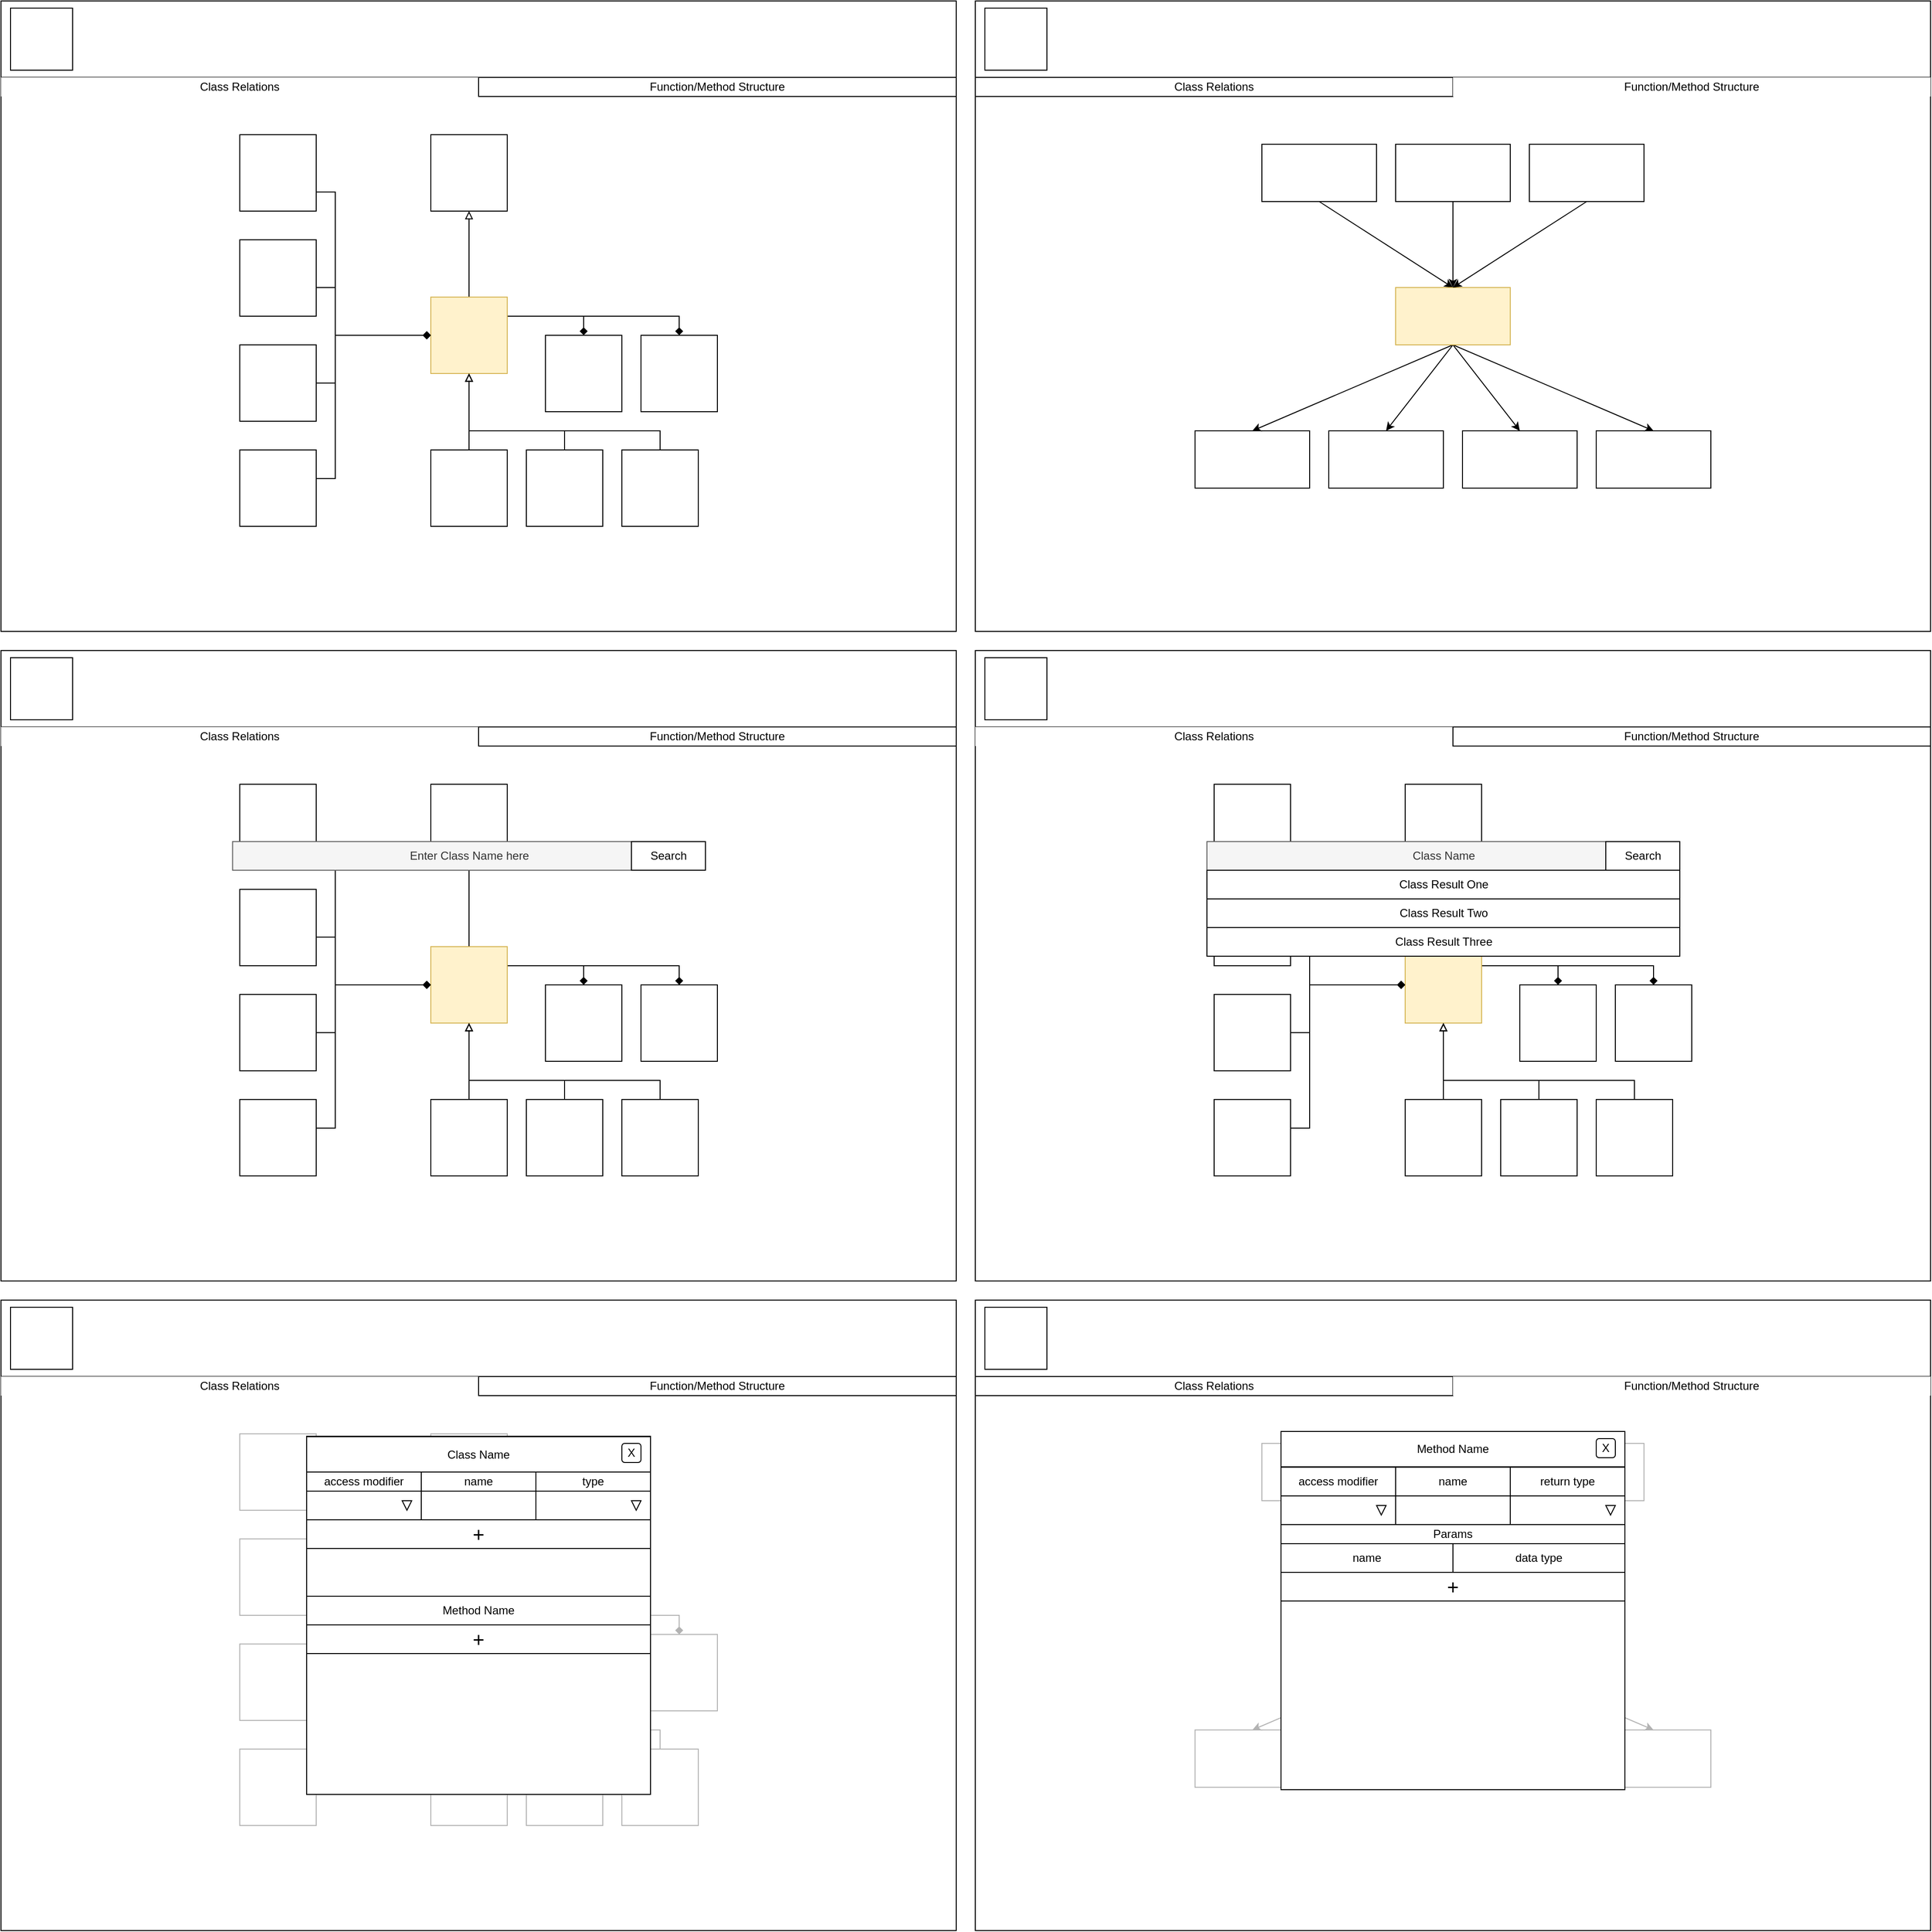 <mxfile version="20.4.2" type="device" pages="4"><diagram id="IJoWdQP9wnRyghxzDvyf" name="WireFrame"><mxGraphModel dx="2062" dy="1150" grid="1" gridSize="10" guides="1" tooltips="1" connect="1" arrows="1" fold="1" page="1" pageScale="1" pageWidth="850" pageHeight="1100" math="0" shadow="0"><root><mxCell id="0"/><mxCell id="1" parent="0"/><mxCell id="S2J1HlVHuSdVMLsgT13O-1" value="" style="rounded=0;whiteSpace=wrap;html=1;" parent="1" vertex="1"><mxGeometry x="60" y="200" width="1000" height="660" as="geometry"/></mxCell><mxCell id="S2J1HlVHuSdVMLsgT13O-2" value="" style="rounded=0;whiteSpace=wrap;html=1;" parent="1" vertex="1"><mxGeometry x="60" y="200" width="1000" height="80" as="geometry"/></mxCell><mxCell id="S2J1HlVHuSdVMLsgT13O-3" value="" style="whiteSpace=wrap;html=1;aspect=fixed;" parent="1" vertex="1"><mxGeometry x="70" y="207.5" width="65" height="65" as="geometry"/></mxCell><mxCell id="S2J1HlVHuSdVMLsgT13O-4" value="Class Relations" style="rounded=0;whiteSpace=wrap;html=1;strokeColor=none;" parent="1" vertex="1"><mxGeometry x="60" y="280" width="500" height="20" as="geometry"/></mxCell><mxCell id="S2J1HlVHuSdVMLsgT13O-6" value="Function/Method Structure" style="rounded=0;whiteSpace=wrap;html=1;" parent="1" vertex="1"><mxGeometry x="560" y="280" width="500" height="20" as="geometry"/></mxCell><mxCell id="S2J1HlVHuSdVMLsgT13O-7" value="" style="rounded=0;whiteSpace=wrap;html=1;" parent="1" vertex="1"><mxGeometry x="1080" y="200" width="1000" height="660" as="geometry"/></mxCell><mxCell id="S2J1HlVHuSdVMLsgT13O-8" value="" style="rounded=0;whiteSpace=wrap;html=1;" parent="1" vertex="1"><mxGeometry x="1080" y="200" width="1000" height="80" as="geometry"/></mxCell><mxCell id="S2J1HlVHuSdVMLsgT13O-9" value="" style="whiteSpace=wrap;html=1;aspect=fixed;" parent="1" vertex="1"><mxGeometry x="1090" y="207.5" width="65" height="65" as="geometry"/></mxCell><mxCell id="S2J1HlVHuSdVMLsgT13O-10" value="Class Relations" style="rounded=0;whiteSpace=wrap;html=1;strokeColor=default;" parent="1" vertex="1"><mxGeometry x="1080" y="280" width="500" height="20" as="geometry"/></mxCell><mxCell id="S2J1HlVHuSdVMLsgT13O-11" value="Function/Method Structure" style="rounded=0;whiteSpace=wrap;html=1;strokeColor=none;" parent="1" vertex="1"><mxGeometry x="1580" y="280" width="500" height="20" as="geometry"/></mxCell><mxCell id="S2J1HlVHuSdVMLsgT13O-19" style="edgeStyle=orthogonalEdgeStyle;rounded=0;orthogonalLoop=1;jettySize=auto;html=1;exitX=1;exitY=0.25;exitDx=0;exitDy=0;entryX=0.5;entryY=0;entryDx=0;entryDy=0;endArrow=diamond;endFill=1;" parent="1" source="S2J1HlVHuSdVMLsgT13O-12" target="S2J1HlVHuSdVMLsgT13O-13" edge="1"><mxGeometry relative="1" as="geometry"/></mxCell><mxCell id="S2J1HlVHuSdVMLsgT13O-20" style="edgeStyle=orthogonalEdgeStyle;rounded=0;orthogonalLoop=1;jettySize=auto;html=1;exitX=1;exitY=0.25;exitDx=0;exitDy=0;entryX=0.5;entryY=0;entryDx=0;entryDy=0;endArrow=diamond;endFill=1;" parent="1" source="S2J1HlVHuSdVMLsgT13O-12" target="S2J1HlVHuSdVMLsgT13O-16" edge="1"><mxGeometry relative="1" as="geometry"/></mxCell><mxCell id="S2J1HlVHuSdVMLsgT13O-39" style="edgeStyle=none;rounded=0;orthogonalLoop=1;jettySize=auto;html=1;exitX=0.5;exitY=0;exitDx=0;exitDy=0;entryX=0.5;entryY=1;entryDx=0;entryDy=0;endArrow=block;endFill=0;" parent="1" source="S2J1HlVHuSdVMLsgT13O-12" target="S2J1HlVHuSdVMLsgT13O-38" edge="1"><mxGeometry relative="1" as="geometry"/></mxCell><mxCell id="S2J1HlVHuSdVMLsgT13O-12" value="" style="whiteSpace=wrap;html=1;aspect=fixed;strokeColor=#d6b656;fillColor=#fff2cc;" parent="1" vertex="1"><mxGeometry x="510" y="510" width="80" height="80" as="geometry"/></mxCell><mxCell id="S2J1HlVHuSdVMLsgT13O-13" value="" style="whiteSpace=wrap;html=1;aspect=fixed;strokeColor=default;" parent="1" vertex="1"><mxGeometry x="630" y="550" width="80" height="80" as="geometry"/></mxCell><mxCell id="S2J1HlVHuSdVMLsgT13O-16" value="" style="whiteSpace=wrap;html=1;aspect=fixed;strokeColor=default;" parent="1" vertex="1"><mxGeometry x="730" y="550" width="80" height="80" as="geometry"/></mxCell><mxCell id="S2J1HlVHuSdVMLsgT13O-37" style="edgeStyle=none;rounded=0;orthogonalLoop=1;jettySize=auto;html=1;exitX=0.5;exitY=1;exitDx=0;exitDy=0;entryX=0.5;entryY=0;entryDx=0;entryDy=0;endArrow=classic;endFill=1;" parent="1" source="S2J1HlVHuSdVMLsgT13O-25" target="S2J1HlVHuSdVMLsgT13O-30" edge="1"><mxGeometry relative="1" as="geometry"/></mxCell><mxCell id="S2J1HlVHuSdVMLsgT13O-25" value="" style="rounded=0;whiteSpace=wrap;html=1;strokeColor=default;" parent="1" vertex="1"><mxGeometry x="1380" y="350" width="120" height="60" as="geometry"/></mxCell><mxCell id="S2J1HlVHuSdVMLsgT13O-26" value="" style="rounded=0;whiteSpace=wrap;html=1;strokeColor=default;" parent="1" vertex="1"><mxGeometry x="1310" y="650" width="120" height="60" as="geometry"/></mxCell><mxCell id="S2J1HlVHuSdVMLsgT13O-27" value="" style="rounded=0;whiteSpace=wrap;html=1;strokeColor=default;" parent="1" vertex="1"><mxGeometry x="1450" y="650" width="120" height="60" as="geometry"/></mxCell><mxCell id="S2J1HlVHuSdVMLsgT13O-28" value="" style="rounded=0;whiteSpace=wrap;html=1;strokeColor=default;" parent="1" vertex="1"><mxGeometry x="1590" y="650" width="120" height="60" as="geometry"/></mxCell><mxCell id="S2J1HlVHuSdVMLsgT13O-29" value="" style="rounded=0;whiteSpace=wrap;html=1;strokeColor=default;" parent="1" vertex="1"><mxGeometry x="1730" y="650" width="120" height="60" as="geometry"/></mxCell><mxCell id="S2J1HlVHuSdVMLsgT13O-33" style="edgeStyle=none;rounded=0;orthogonalLoop=1;jettySize=auto;html=1;exitX=0.5;exitY=1;exitDx=0;exitDy=0;entryX=0.5;entryY=0;entryDx=0;entryDy=0;endArrow=classic;endFill=1;" parent="1" source="S2J1HlVHuSdVMLsgT13O-30" target="S2J1HlVHuSdVMLsgT13O-26" edge="1"><mxGeometry relative="1" as="geometry"/></mxCell><mxCell id="S2J1HlVHuSdVMLsgT13O-34" style="edgeStyle=none;rounded=0;orthogonalLoop=1;jettySize=auto;html=1;exitX=0.5;exitY=1;exitDx=0;exitDy=0;entryX=0.5;entryY=0;entryDx=0;entryDy=0;endArrow=classic;endFill=1;" parent="1" source="S2J1HlVHuSdVMLsgT13O-30" target="S2J1HlVHuSdVMLsgT13O-27" edge="1"><mxGeometry relative="1" as="geometry"/></mxCell><mxCell id="S2J1HlVHuSdVMLsgT13O-35" style="edgeStyle=none;rounded=0;orthogonalLoop=1;jettySize=auto;html=1;exitX=0.5;exitY=1;exitDx=0;exitDy=0;entryX=0.5;entryY=0;entryDx=0;entryDy=0;endArrow=classic;endFill=1;" parent="1" source="S2J1HlVHuSdVMLsgT13O-30" target="S2J1HlVHuSdVMLsgT13O-28" edge="1"><mxGeometry relative="1" as="geometry"/></mxCell><mxCell id="S2J1HlVHuSdVMLsgT13O-36" style="edgeStyle=none;rounded=0;orthogonalLoop=1;jettySize=auto;html=1;exitX=0.5;exitY=1;exitDx=0;exitDy=0;entryX=0.5;entryY=0;entryDx=0;entryDy=0;endArrow=classic;endFill=1;" parent="1" source="S2J1HlVHuSdVMLsgT13O-30" target="S2J1HlVHuSdVMLsgT13O-29" edge="1"><mxGeometry relative="1" as="geometry"/></mxCell><mxCell id="S2J1HlVHuSdVMLsgT13O-30" value="" style="rounded=0;whiteSpace=wrap;html=1;strokeColor=#d6b656;fillColor=#fff2cc;" parent="1" vertex="1"><mxGeometry x="1520" y="500" width="120" height="60" as="geometry"/></mxCell><mxCell id="S2J1HlVHuSdVMLsgT13O-38" value="" style="whiteSpace=wrap;html=1;aspect=fixed;strokeColor=default;" parent="1" vertex="1"><mxGeometry x="510" y="340" width="80" height="80" as="geometry"/></mxCell><mxCell id="S2J1HlVHuSdVMLsgT13O-45" style="edgeStyle=orthogonalEdgeStyle;rounded=0;orthogonalLoop=1;jettySize=auto;html=1;exitX=0.5;exitY=0;exitDx=0;exitDy=0;entryX=0.5;entryY=1;entryDx=0;entryDy=0;endArrow=block;endFill=0;" parent="1" source="S2J1HlVHuSdVMLsgT13O-41" target="S2J1HlVHuSdVMLsgT13O-12" edge="1"><mxGeometry relative="1" as="geometry"/></mxCell><mxCell id="S2J1HlVHuSdVMLsgT13O-41" value="" style="whiteSpace=wrap;html=1;aspect=fixed;strokeColor=default;" parent="1" vertex="1"><mxGeometry x="510" y="670" width="80" height="80" as="geometry"/></mxCell><mxCell id="S2J1HlVHuSdVMLsgT13O-46" style="edgeStyle=orthogonalEdgeStyle;rounded=0;orthogonalLoop=1;jettySize=auto;html=1;exitX=0.5;exitY=0;exitDx=0;exitDy=0;entryX=0.5;entryY=1;entryDx=0;entryDy=0;endArrow=block;endFill=0;" parent="1" source="S2J1HlVHuSdVMLsgT13O-43" target="S2J1HlVHuSdVMLsgT13O-12" edge="1"><mxGeometry relative="1" as="geometry"><Array as="points"><mxPoint x="650" y="650"/><mxPoint x="550" y="650"/></Array></mxGeometry></mxCell><mxCell id="S2J1HlVHuSdVMLsgT13O-43" value="" style="whiteSpace=wrap;html=1;aspect=fixed;strokeColor=default;" parent="1" vertex="1"><mxGeometry x="610" y="670" width="80" height="80" as="geometry"/></mxCell><mxCell id="S2J1HlVHuSdVMLsgT13O-47" style="edgeStyle=orthogonalEdgeStyle;rounded=0;orthogonalLoop=1;jettySize=auto;html=1;exitX=0.5;exitY=0;exitDx=0;exitDy=0;entryX=0.5;entryY=1;entryDx=0;entryDy=0;endArrow=block;endFill=0;" parent="1" source="S2J1HlVHuSdVMLsgT13O-44" target="S2J1HlVHuSdVMLsgT13O-12" edge="1"><mxGeometry relative="1" as="geometry"><Array as="points"><mxPoint x="750" y="650"/><mxPoint x="550" y="650"/></Array></mxGeometry></mxCell><mxCell id="S2J1HlVHuSdVMLsgT13O-44" value="" style="whiteSpace=wrap;html=1;aspect=fixed;strokeColor=default;" parent="1" vertex="1"><mxGeometry x="710" y="670" width="80" height="80" as="geometry"/></mxCell><mxCell id="S2J1HlVHuSdVMLsgT13O-52" style="edgeStyle=orthogonalEdgeStyle;rounded=0;orthogonalLoop=1;jettySize=auto;html=1;exitX=1;exitY=0.5;exitDx=0;exitDy=0;entryX=0;entryY=0.5;entryDx=0;entryDy=0;endArrow=diamond;endFill=1;" parent="1" source="S2J1HlVHuSdVMLsgT13O-48" target="S2J1HlVHuSdVMLsgT13O-12" edge="1"><mxGeometry relative="1" as="geometry"><Array as="points"><mxPoint x="410" y="400"/><mxPoint x="410" y="550"/></Array></mxGeometry></mxCell><mxCell id="S2J1HlVHuSdVMLsgT13O-48" value="" style="whiteSpace=wrap;html=1;aspect=fixed;strokeColor=default;" parent="1" vertex="1"><mxGeometry x="310" y="340" width="80" height="80" as="geometry"/></mxCell><mxCell id="S2J1HlVHuSdVMLsgT13O-53" style="edgeStyle=orthogonalEdgeStyle;rounded=0;orthogonalLoop=1;jettySize=auto;html=1;exitX=1;exitY=0.5;exitDx=0;exitDy=0;entryX=0;entryY=0.5;entryDx=0;entryDy=0;endArrow=diamond;endFill=1;" parent="1" source="S2J1HlVHuSdVMLsgT13O-49" target="S2J1HlVHuSdVMLsgT13O-12" edge="1"><mxGeometry relative="1" as="geometry"><Array as="points"><mxPoint x="410" y="500"/><mxPoint x="410" y="550"/></Array></mxGeometry></mxCell><mxCell id="S2J1HlVHuSdVMLsgT13O-49" value="" style="whiteSpace=wrap;html=1;aspect=fixed;strokeColor=default;" parent="1" vertex="1"><mxGeometry x="310" y="450" width="80" height="80" as="geometry"/></mxCell><mxCell id="S2J1HlVHuSdVMLsgT13O-54" style="edgeStyle=orthogonalEdgeStyle;rounded=0;orthogonalLoop=1;jettySize=auto;html=1;exitX=1;exitY=0.5;exitDx=0;exitDy=0;endArrow=diamond;endFill=1;entryX=0;entryY=0.5;entryDx=0;entryDy=0;" parent="1" source="S2J1HlVHuSdVMLsgT13O-50" target="S2J1HlVHuSdVMLsgT13O-12" edge="1"><mxGeometry relative="1" as="geometry"><mxPoint x="550" y="960" as="targetPoint"/><Array as="points"><mxPoint x="410" y="600"/><mxPoint x="410" y="550"/></Array></mxGeometry></mxCell><mxCell id="S2J1HlVHuSdVMLsgT13O-50" value="" style="whiteSpace=wrap;html=1;aspect=fixed;strokeColor=default;" parent="1" vertex="1"><mxGeometry x="310" y="560" width="80" height="80" as="geometry"/></mxCell><mxCell id="S2J1HlVHuSdVMLsgT13O-55" style="edgeStyle=orthogonalEdgeStyle;rounded=0;orthogonalLoop=1;jettySize=auto;html=1;exitX=1;exitY=0.5;exitDx=0;exitDy=0;entryX=0;entryY=0.5;entryDx=0;entryDy=0;endArrow=diamond;endFill=1;" parent="1" source="S2J1HlVHuSdVMLsgT13O-51" target="S2J1HlVHuSdVMLsgT13O-12" edge="1"><mxGeometry relative="1" as="geometry"><Array as="points"><mxPoint x="410" y="700"/><mxPoint x="410" y="550"/></Array></mxGeometry></mxCell><mxCell id="S2J1HlVHuSdVMLsgT13O-51" value="" style="whiteSpace=wrap;html=1;aspect=fixed;strokeColor=default;" parent="1" vertex="1"><mxGeometry x="310" y="670" width="80" height="80" as="geometry"/></mxCell><mxCell id="S2J1HlVHuSdVMLsgT13O-58" style="rounded=0;orthogonalLoop=1;jettySize=auto;html=1;exitX=0.5;exitY=1;exitDx=0;exitDy=0;entryX=0.5;entryY=0;entryDx=0;entryDy=0;endArrow=classic;endFill=1;" parent="1" source="S2J1HlVHuSdVMLsgT13O-56" target="S2J1HlVHuSdVMLsgT13O-30" edge="1"><mxGeometry relative="1" as="geometry"/></mxCell><mxCell id="S2J1HlVHuSdVMLsgT13O-56" value="" style="rounded=0;whiteSpace=wrap;html=1;strokeColor=default;" parent="1" vertex="1"><mxGeometry x="1520" y="350" width="120" height="60" as="geometry"/></mxCell><mxCell id="S2J1HlVHuSdVMLsgT13O-59" style="edgeStyle=none;rounded=0;orthogonalLoop=1;jettySize=auto;html=1;exitX=0.5;exitY=1;exitDx=0;exitDy=0;entryX=0.5;entryY=0;entryDx=0;entryDy=0;endArrow=classic;endFill=1;" parent="1" source="S2J1HlVHuSdVMLsgT13O-57" target="S2J1HlVHuSdVMLsgT13O-30" edge="1"><mxGeometry relative="1" as="geometry"/></mxCell><mxCell id="S2J1HlVHuSdVMLsgT13O-57" value="" style="rounded=0;whiteSpace=wrap;html=1;strokeColor=default;" parent="1" vertex="1"><mxGeometry x="1660" y="350" width="120" height="60" as="geometry"/></mxCell><mxCell id="oIQ-LYF_SSHEoYvEbxrt-27" value="" style="rounded=0;whiteSpace=wrap;html=1;" parent="1" vertex="1"><mxGeometry x="60" y="880" width="1000" height="660" as="geometry"/></mxCell><mxCell id="oIQ-LYF_SSHEoYvEbxrt-28" value="" style="rounded=0;whiteSpace=wrap;html=1;" parent="1" vertex="1"><mxGeometry x="60" y="880" width="1000" height="80" as="geometry"/></mxCell><mxCell id="oIQ-LYF_SSHEoYvEbxrt-29" value="" style="whiteSpace=wrap;html=1;aspect=fixed;" parent="1" vertex="1"><mxGeometry x="70" y="887.5" width="65" height="65" as="geometry"/></mxCell><mxCell id="oIQ-LYF_SSHEoYvEbxrt-30" value="Class Relations" style="rounded=0;whiteSpace=wrap;html=1;strokeColor=none;" parent="1" vertex="1"><mxGeometry x="60" y="960" width="500" height="20" as="geometry"/></mxCell><mxCell id="oIQ-LYF_SSHEoYvEbxrt-31" value="Function/Method Structure" style="rounded=0;whiteSpace=wrap;html=1;" parent="1" vertex="1"><mxGeometry x="560" y="960" width="500" height="20" as="geometry"/></mxCell><mxCell id="oIQ-LYF_SSHEoYvEbxrt-32" style="edgeStyle=orthogonalEdgeStyle;rounded=0;orthogonalLoop=1;jettySize=auto;html=1;exitX=1;exitY=0.25;exitDx=0;exitDy=0;entryX=0.5;entryY=0;entryDx=0;entryDy=0;endArrow=diamond;endFill=1;" parent="1" source="oIQ-LYF_SSHEoYvEbxrt-35" target="oIQ-LYF_SSHEoYvEbxrt-36" edge="1"><mxGeometry relative="1" as="geometry"/></mxCell><mxCell id="oIQ-LYF_SSHEoYvEbxrt-33" style="edgeStyle=orthogonalEdgeStyle;rounded=0;orthogonalLoop=1;jettySize=auto;html=1;exitX=1;exitY=0.25;exitDx=0;exitDy=0;entryX=0.5;entryY=0;entryDx=0;entryDy=0;endArrow=diamond;endFill=1;" parent="1" source="oIQ-LYF_SSHEoYvEbxrt-35" target="oIQ-LYF_SSHEoYvEbxrt-37" edge="1"><mxGeometry relative="1" as="geometry"/></mxCell><mxCell id="oIQ-LYF_SSHEoYvEbxrt-34" style="edgeStyle=none;rounded=0;orthogonalLoop=1;jettySize=auto;html=1;exitX=0.5;exitY=0;exitDx=0;exitDy=0;entryX=0.5;entryY=1;entryDx=0;entryDy=0;endArrow=block;endFill=0;" parent="1" source="oIQ-LYF_SSHEoYvEbxrt-35" target="oIQ-LYF_SSHEoYvEbxrt-38" edge="1"><mxGeometry relative="1" as="geometry"/></mxCell><mxCell id="oIQ-LYF_SSHEoYvEbxrt-35" value="" style="whiteSpace=wrap;html=1;aspect=fixed;strokeColor=#d6b656;fillColor=#fff2cc;" parent="1" vertex="1"><mxGeometry x="510" y="1190" width="80" height="80" as="geometry"/></mxCell><mxCell id="oIQ-LYF_SSHEoYvEbxrt-36" value="" style="whiteSpace=wrap;html=1;aspect=fixed;strokeColor=default;" parent="1" vertex="1"><mxGeometry x="630" y="1230" width="80" height="80" as="geometry"/></mxCell><mxCell id="oIQ-LYF_SSHEoYvEbxrt-37" value="" style="whiteSpace=wrap;html=1;aspect=fixed;strokeColor=default;" parent="1" vertex="1"><mxGeometry x="730" y="1230" width="80" height="80" as="geometry"/></mxCell><mxCell id="oIQ-LYF_SSHEoYvEbxrt-38" value="" style="whiteSpace=wrap;html=1;aspect=fixed;strokeColor=default;" parent="1" vertex="1"><mxGeometry x="510" y="1020" width="80" height="80" as="geometry"/></mxCell><mxCell id="oIQ-LYF_SSHEoYvEbxrt-39" style="edgeStyle=orthogonalEdgeStyle;rounded=0;orthogonalLoop=1;jettySize=auto;html=1;exitX=0.5;exitY=0;exitDx=0;exitDy=0;entryX=0.5;entryY=1;entryDx=0;entryDy=0;endArrow=block;endFill=0;" parent="1" source="oIQ-LYF_SSHEoYvEbxrt-40" target="oIQ-LYF_SSHEoYvEbxrt-35" edge="1"><mxGeometry relative="1" as="geometry"/></mxCell><mxCell id="oIQ-LYF_SSHEoYvEbxrt-40" value="" style="whiteSpace=wrap;html=1;aspect=fixed;strokeColor=default;" parent="1" vertex="1"><mxGeometry x="510" y="1350" width="80" height="80" as="geometry"/></mxCell><mxCell id="oIQ-LYF_SSHEoYvEbxrt-41" style="edgeStyle=orthogonalEdgeStyle;rounded=0;orthogonalLoop=1;jettySize=auto;html=1;exitX=0.5;exitY=0;exitDx=0;exitDy=0;entryX=0.5;entryY=1;entryDx=0;entryDy=0;endArrow=block;endFill=0;" parent="1" source="oIQ-LYF_SSHEoYvEbxrt-42" target="oIQ-LYF_SSHEoYvEbxrt-35" edge="1"><mxGeometry relative="1" as="geometry"><Array as="points"><mxPoint x="650" y="1330"/><mxPoint x="550" y="1330"/></Array></mxGeometry></mxCell><mxCell id="oIQ-LYF_SSHEoYvEbxrt-42" value="" style="whiteSpace=wrap;html=1;aspect=fixed;strokeColor=default;" parent="1" vertex="1"><mxGeometry x="610" y="1350" width="80" height="80" as="geometry"/></mxCell><mxCell id="oIQ-LYF_SSHEoYvEbxrt-43" style="edgeStyle=orthogonalEdgeStyle;rounded=0;orthogonalLoop=1;jettySize=auto;html=1;exitX=0.5;exitY=0;exitDx=0;exitDy=0;entryX=0.5;entryY=1;entryDx=0;entryDy=0;endArrow=block;endFill=0;" parent="1" source="oIQ-LYF_SSHEoYvEbxrt-44" target="oIQ-LYF_SSHEoYvEbxrt-35" edge="1"><mxGeometry relative="1" as="geometry"><Array as="points"><mxPoint x="750" y="1330"/><mxPoint x="550" y="1330"/></Array></mxGeometry></mxCell><mxCell id="oIQ-LYF_SSHEoYvEbxrt-44" value="" style="whiteSpace=wrap;html=1;aspect=fixed;strokeColor=default;" parent="1" vertex="1"><mxGeometry x="710" y="1350" width="80" height="80" as="geometry"/></mxCell><mxCell id="oIQ-LYF_SSHEoYvEbxrt-45" style="edgeStyle=orthogonalEdgeStyle;rounded=0;orthogonalLoop=1;jettySize=auto;html=1;exitX=1;exitY=0.5;exitDx=0;exitDy=0;entryX=0;entryY=0.5;entryDx=0;entryDy=0;endArrow=diamond;endFill=1;" parent="1" source="oIQ-LYF_SSHEoYvEbxrt-46" target="oIQ-LYF_SSHEoYvEbxrt-35" edge="1"><mxGeometry relative="1" as="geometry"><Array as="points"><mxPoint x="410" y="1080"/><mxPoint x="410" y="1230"/></Array></mxGeometry></mxCell><mxCell id="oIQ-LYF_SSHEoYvEbxrt-46" value="" style="whiteSpace=wrap;html=1;aspect=fixed;strokeColor=default;" parent="1" vertex="1"><mxGeometry x="310" y="1020" width="80" height="80" as="geometry"/></mxCell><mxCell id="oIQ-LYF_SSHEoYvEbxrt-47" style="edgeStyle=orthogonalEdgeStyle;rounded=0;orthogonalLoop=1;jettySize=auto;html=1;exitX=1;exitY=0.5;exitDx=0;exitDy=0;entryX=0;entryY=0.5;entryDx=0;entryDy=0;endArrow=diamond;endFill=1;" parent="1" source="oIQ-LYF_SSHEoYvEbxrt-48" target="oIQ-LYF_SSHEoYvEbxrt-35" edge="1"><mxGeometry relative="1" as="geometry"><Array as="points"><mxPoint x="410" y="1180"/><mxPoint x="410" y="1230"/></Array></mxGeometry></mxCell><mxCell id="oIQ-LYF_SSHEoYvEbxrt-48" value="" style="whiteSpace=wrap;html=1;aspect=fixed;strokeColor=default;" parent="1" vertex="1"><mxGeometry x="310" y="1130" width="80" height="80" as="geometry"/></mxCell><mxCell id="oIQ-LYF_SSHEoYvEbxrt-49" style="edgeStyle=orthogonalEdgeStyle;rounded=0;orthogonalLoop=1;jettySize=auto;html=1;exitX=1;exitY=0.5;exitDx=0;exitDy=0;endArrow=diamond;endFill=1;entryX=0;entryY=0.5;entryDx=0;entryDy=0;" parent="1" source="oIQ-LYF_SSHEoYvEbxrt-50" target="oIQ-LYF_SSHEoYvEbxrt-35" edge="1"><mxGeometry relative="1" as="geometry"><mxPoint x="550" y="1640" as="targetPoint"/><Array as="points"><mxPoint x="410" y="1280"/><mxPoint x="410" y="1230"/></Array></mxGeometry></mxCell><mxCell id="oIQ-LYF_SSHEoYvEbxrt-50" value="" style="whiteSpace=wrap;html=1;aspect=fixed;strokeColor=default;" parent="1" vertex="1"><mxGeometry x="310" y="1240" width="80" height="80" as="geometry"/></mxCell><mxCell id="oIQ-LYF_SSHEoYvEbxrt-51" style="edgeStyle=orthogonalEdgeStyle;rounded=0;orthogonalLoop=1;jettySize=auto;html=1;exitX=1;exitY=0.5;exitDx=0;exitDy=0;entryX=0;entryY=0.5;entryDx=0;entryDy=0;endArrow=diamond;endFill=1;" parent="1" source="oIQ-LYF_SSHEoYvEbxrt-52" target="oIQ-LYF_SSHEoYvEbxrt-35" edge="1"><mxGeometry relative="1" as="geometry"><Array as="points"><mxPoint x="410" y="1380"/><mxPoint x="410" y="1230"/></Array></mxGeometry></mxCell><mxCell id="oIQ-LYF_SSHEoYvEbxrt-52" value="" style="whiteSpace=wrap;html=1;aspect=fixed;strokeColor=default;" parent="1" vertex="1"><mxGeometry x="310" y="1350" width="80" height="80" as="geometry"/></mxCell><mxCell id="oIQ-LYF_SSHEoYvEbxrt-53" value="Enter Class Name here" style="rounded=0;whiteSpace=wrap;html=1;fillColor=#f5f5f5;fontColor=#333333;strokeColor=#666666;" parent="1" vertex="1"><mxGeometry x="302.5" y="1080" width="495" height="30" as="geometry"/></mxCell><mxCell id="oIQ-LYF_SSHEoYvEbxrt-54" value="Search" style="rounded=0;whiteSpace=wrap;html=1;" parent="1" vertex="1"><mxGeometry x="720" y="1080" width="77.5" height="30" as="geometry"/></mxCell><mxCell id="oIQ-LYF_SSHEoYvEbxrt-60" value="" style="rounded=0;whiteSpace=wrap;html=1;" parent="1" vertex="1"><mxGeometry x="1080" y="880" width="1000" height="660" as="geometry"/></mxCell><mxCell id="oIQ-LYF_SSHEoYvEbxrt-61" value="" style="rounded=0;whiteSpace=wrap;html=1;" parent="1" vertex="1"><mxGeometry x="1080" y="880" width="1000" height="80" as="geometry"/></mxCell><mxCell id="oIQ-LYF_SSHEoYvEbxrt-62" value="" style="whiteSpace=wrap;html=1;aspect=fixed;" parent="1" vertex="1"><mxGeometry x="1090" y="887.5" width="65" height="65" as="geometry"/></mxCell><mxCell id="oIQ-LYF_SSHEoYvEbxrt-63" value="Class Relations" style="rounded=0;whiteSpace=wrap;html=1;strokeColor=none;" parent="1" vertex="1"><mxGeometry x="1080" y="960" width="500" height="20" as="geometry"/></mxCell><mxCell id="oIQ-LYF_SSHEoYvEbxrt-64" value="Function/Method Structure" style="rounded=0;whiteSpace=wrap;html=1;" parent="1" vertex="1"><mxGeometry x="1580" y="960" width="500" height="20" as="geometry"/></mxCell><mxCell id="oIQ-LYF_SSHEoYvEbxrt-65" style="edgeStyle=orthogonalEdgeStyle;rounded=0;orthogonalLoop=1;jettySize=auto;html=1;exitX=1;exitY=0.25;exitDx=0;exitDy=0;entryX=0.5;entryY=0;entryDx=0;entryDy=0;endArrow=diamond;endFill=1;" parent="1" source="oIQ-LYF_SSHEoYvEbxrt-68" target="oIQ-LYF_SSHEoYvEbxrt-69" edge="1"><mxGeometry relative="1" as="geometry"/></mxCell><mxCell id="oIQ-LYF_SSHEoYvEbxrt-66" style="edgeStyle=orthogonalEdgeStyle;rounded=0;orthogonalLoop=1;jettySize=auto;html=1;exitX=1;exitY=0.25;exitDx=0;exitDy=0;entryX=0.5;entryY=0;entryDx=0;entryDy=0;endArrow=diamond;endFill=1;" parent="1" source="oIQ-LYF_SSHEoYvEbxrt-68" target="oIQ-LYF_SSHEoYvEbxrt-70" edge="1"><mxGeometry relative="1" as="geometry"/></mxCell><mxCell id="oIQ-LYF_SSHEoYvEbxrt-67" style="edgeStyle=none;rounded=0;orthogonalLoop=1;jettySize=auto;html=1;exitX=0.5;exitY=0;exitDx=0;exitDy=0;entryX=0.5;entryY=1;entryDx=0;entryDy=0;endArrow=block;endFill=0;" parent="1" source="oIQ-LYF_SSHEoYvEbxrt-68" target="oIQ-LYF_SSHEoYvEbxrt-71" edge="1"><mxGeometry relative="1" as="geometry"/></mxCell><mxCell id="oIQ-LYF_SSHEoYvEbxrt-68" value="" style="whiteSpace=wrap;html=1;aspect=fixed;strokeColor=#d6b656;fillColor=#fff2cc;" parent="1" vertex="1"><mxGeometry x="1530" y="1190" width="80" height="80" as="geometry"/></mxCell><mxCell id="oIQ-LYF_SSHEoYvEbxrt-69" value="" style="whiteSpace=wrap;html=1;aspect=fixed;strokeColor=default;" parent="1" vertex="1"><mxGeometry x="1650" y="1230" width="80" height="80" as="geometry"/></mxCell><mxCell id="oIQ-LYF_SSHEoYvEbxrt-70" value="" style="whiteSpace=wrap;html=1;aspect=fixed;strokeColor=default;" parent="1" vertex="1"><mxGeometry x="1750" y="1230" width="80" height="80" as="geometry"/></mxCell><mxCell id="oIQ-LYF_SSHEoYvEbxrt-71" value="" style="whiteSpace=wrap;html=1;aspect=fixed;strokeColor=default;" parent="1" vertex="1"><mxGeometry x="1530" y="1020" width="80" height="80" as="geometry"/></mxCell><mxCell id="oIQ-LYF_SSHEoYvEbxrt-72" style="edgeStyle=orthogonalEdgeStyle;rounded=0;orthogonalLoop=1;jettySize=auto;html=1;exitX=0.5;exitY=0;exitDx=0;exitDy=0;entryX=0.5;entryY=1;entryDx=0;entryDy=0;endArrow=block;endFill=0;" parent="1" source="oIQ-LYF_SSHEoYvEbxrt-73" target="oIQ-LYF_SSHEoYvEbxrt-68" edge="1"><mxGeometry relative="1" as="geometry"/></mxCell><mxCell id="oIQ-LYF_SSHEoYvEbxrt-73" value="" style="whiteSpace=wrap;html=1;aspect=fixed;strokeColor=default;" parent="1" vertex="1"><mxGeometry x="1530" y="1350" width="80" height="80" as="geometry"/></mxCell><mxCell id="oIQ-LYF_SSHEoYvEbxrt-74" style="edgeStyle=orthogonalEdgeStyle;rounded=0;orthogonalLoop=1;jettySize=auto;html=1;exitX=0.5;exitY=0;exitDx=0;exitDy=0;entryX=0.5;entryY=1;entryDx=0;entryDy=0;endArrow=block;endFill=0;" parent="1" source="oIQ-LYF_SSHEoYvEbxrt-75" target="oIQ-LYF_SSHEoYvEbxrt-68" edge="1"><mxGeometry relative="1" as="geometry"><Array as="points"><mxPoint x="1670" y="1330"/><mxPoint x="1570" y="1330"/></Array></mxGeometry></mxCell><mxCell id="oIQ-LYF_SSHEoYvEbxrt-75" value="" style="whiteSpace=wrap;html=1;aspect=fixed;strokeColor=default;" parent="1" vertex="1"><mxGeometry x="1630" y="1350" width="80" height="80" as="geometry"/></mxCell><mxCell id="oIQ-LYF_SSHEoYvEbxrt-76" style="edgeStyle=orthogonalEdgeStyle;rounded=0;orthogonalLoop=1;jettySize=auto;html=1;exitX=0.5;exitY=0;exitDx=0;exitDy=0;entryX=0.5;entryY=1;entryDx=0;entryDy=0;endArrow=block;endFill=0;" parent="1" source="oIQ-LYF_SSHEoYvEbxrt-77" target="oIQ-LYF_SSHEoYvEbxrt-68" edge="1"><mxGeometry relative="1" as="geometry"><Array as="points"><mxPoint x="1770" y="1330"/><mxPoint x="1570" y="1330"/></Array></mxGeometry></mxCell><mxCell id="oIQ-LYF_SSHEoYvEbxrt-77" value="" style="whiteSpace=wrap;html=1;aspect=fixed;strokeColor=default;" parent="1" vertex="1"><mxGeometry x="1730" y="1350" width="80" height="80" as="geometry"/></mxCell><mxCell id="oIQ-LYF_SSHEoYvEbxrt-78" style="edgeStyle=orthogonalEdgeStyle;rounded=0;orthogonalLoop=1;jettySize=auto;html=1;exitX=1;exitY=0.5;exitDx=0;exitDy=0;entryX=0;entryY=0.5;entryDx=0;entryDy=0;endArrow=diamond;endFill=1;" parent="1" source="oIQ-LYF_SSHEoYvEbxrt-79" target="oIQ-LYF_SSHEoYvEbxrt-68" edge="1"><mxGeometry relative="1" as="geometry"><Array as="points"><mxPoint x="1430" y="1080"/><mxPoint x="1430" y="1230"/></Array></mxGeometry></mxCell><mxCell id="oIQ-LYF_SSHEoYvEbxrt-79" value="" style="whiteSpace=wrap;html=1;aspect=fixed;strokeColor=default;" parent="1" vertex="1"><mxGeometry x="1330" y="1020" width="80" height="80" as="geometry"/></mxCell><mxCell id="oIQ-LYF_SSHEoYvEbxrt-80" style="edgeStyle=orthogonalEdgeStyle;rounded=0;orthogonalLoop=1;jettySize=auto;html=1;exitX=1;exitY=0.5;exitDx=0;exitDy=0;entryX=0;entryY=0.5;entryDx=0;entryDy=0;endArrow=diamond;endFill=1;" parent="1" source="oIQ-LYF_SSHEoYvEbxrt-81" target="oIQ-LYF_SSHEoYvEbxrt-68" edge="1"><mxGeometry relative="1" as="geometry"><Array as="points"><mxPoint x="1430" y="1180"/><mxPoint x="1430" y="1230"/></Array></mxGeometry></mxCell><mxCell id="oIQ-LYF_SSHEoYvEbxrt-81" value="" style="whiteSpace=wrap;html=1;aspect=fixed;strokeColor=default;" parent="1" vertex="1"><mxGeometry x="1330" y="1130" width="80" height="80" as="geometry"/></mxCell><mxCell id="oIQ-LYF_SSHEoYvEbxrt-82" style="edgeStyle=orthogonalEdgeStyle;rounded=0;orthogonalLoop=1;jettySize=auto;html=1;exitX=1;exitY=0.5;exitDx=0;exitDy=0;endArrow=diamond;endFill=1;entryX=0;entryY=0.5;entryDx=0;entryDy=0;" parent="1" source="oIQ-LYF_SSHEoYvEbxrt-83" target="oIQ-LYF_SSHEoYvEbxrt-68" edge="1"><mxGeometry relative="1" as="geometry"><mxPoint x="1570" y="1640" as="targetPoint"/><Array as="points"><mxPoint x="1430" y="1280"/><mxPoint x="1430" y="1230"/></Array></mxGeometry></mxCell><mxCell id="oIQ-LYF_SSHEoYvEbxrt-83" value="" style="whiteSpace=wrap;html=1;aspect=fixed;strokeColor=default;" parent="1" vertex="1"><mxGeometry x="1330" y="1240" width="80" height="80" as="geometry"/></mxCell><mxCell id="oIQ-LYF_SSHEoYvEbxrt-84" style="edgeStyle=orthogonalEdgeStyle;rounded=0;orthogonalLoop=1;jettySize=auto;html=1;exitX=1;exitY=0.5;exitDx=0;exitDy=0;entryX=0;entryY=0.5;entryDx=0;entryDy=0;endArrow=diamond;endFill=1;" parent="1" source="oIQ-LYF_SSHEoYvEbxrt-85" target="oIQ-LYF_SSHEoYvEbxrt-68" edge="1"><mxGeometry relative="1" as="geometry"><Array as="points"><mxPoint x="1430" y="1380"/><mxPoint x="1430" y="1230"/></Array></mxGeometry></mxCell><mxCell id="oIQ-LYF_SSHEoYvEbxrt-85" value="" style="whiteSpace=wrap;html=1;aspect=fixed;strokeColor=default;" parent="1" vertex="1"><mxGeometry x="1330" y="1350" width="80" height="80" as="geometry"/></mxCell><mxCell id="oIQ-LYF_SSHEoYvEbxrt-86" value="Class Name" style="rounded=0;whiteSpace=wrap;html=1;fillColor=#f5f5f5;fontColor=#333333;strokeColor=#666666;" parent="1" vertex="1"><mxGeometry x="1322.5" y="1080" width="495" height="30" as="geometry"/></mxCell><mxCell id="oIQ-LYF_SSHEoYvEbxrt-87" value="Search" style="rounded=0;whiteSpace=wrap;html=1;" parent="1" vertex="1"><mxGeometry x="1740" y="1080" width="77.5" height="30" as="geometry"/></mxCell><mxCell id="oIQ-LYF_SSHEoYvEbxrt-88" value="Class Result One&lt;span style=&quot;color: rgba(0, 0, 0, 0); font-family: monospace; font-size: 0px; text-align: start;&quot;&gt;%3CmxGraphModel%3E%3Croot%3E%3CmxCell%20id%3D%220%22%2F%3E%3CmxCell%20id%3D%221%22%20parent%3D%220%22%2F%3E%3CmxCell%20id%3D%222%22%20value%3D%22Enter%20Class%20Name%20here%22%20style%3D%22rounded%3D0%3BwhiteSpace%3Dwrap%3Bhtml%3D1%3BfillColor%3D%23f5f5f5%3BfontColor%3D%23333333%3BstrokeColor%3D%23666666%3B%22%20vertex%3D%221%22%20parent%3D%221%22%3E%3CmxGeometry%20x%3D%22302.5%22%20y%3D%221080%22%20width%3D%22495%22%20height%3D%2230%22%20as%3D%22geometry%22%2F%3E%3C%2FmxCell%3E%3C%2Froot%3E%3C%2FmxGraphModel%3E&lt;/span&gt;" style="rounded=0;whiteSpace=wrap;html=1;" parent="1" vertex="1"><mxGeometry x="1322.5" y="1110" width="495" height="30" as="geometry"/></mxCell><mxCell id="oIQ-LYF_SSHEoYvEbxrt-89" value="Class Result Two&lt;span style=&quot;color: rgba(0, 0, 0, 0); font-family: monospace; font-size: 0px; text-align: start;&quot;&gt;%3CmxGraphModel%3E%3Croot%3E%3CmxCell%20id%3D%220%22%2F%3E%3CmxCell%20id%3D%221%22%20parent%3D%220%22%2F%3E%3CmxCell%20id%3D%222%22%20value%3D%22Enter%20Class%20Name%20here%22%20style%3D%22rounded%3D0%3BwhiteSpace%3Dwrap%3Bhtml%3D1%3BfillColor%3D%23f5f5f5%3BfontColor%3D%23333333%3BstrokeColor%3D%23666666%3B%22%20vertex%3D%221%22%20parent%3D%221%22%3E%3CmxGeometry%20x%3D%22302.5%22%20y%3D%221080%22%20width%3D%22495%22%20height%3D%2230%22%20as%3D%22geometry%22%2F%3E%3C%2FmxCell%3E%3C%2Froot%3E%3C%2FmxGraphModel&lt;/span&gt;" style="rounded=0;whiteSpace=wrap;html=1;" parent="1" vertex="1"><mxGeometry x="1322.5" y="1140" width="495" height="30" as="geometry"/></mxCell><mxCell id="oIQ-LYF_SSHEoYvEbxrt-90" value="Class Result Three&lt;span style=&quot;color: rgba(0, 0, 0, 0); font-family: monospace; font-size: 0px; text-align: start;&quot;&gt;%3CmxGraphModel%3E%3Croot%3E%3CmxCell%20id%3D%220%22%2F%3E%3CmxCell%20id%3D%221%22%20parent%3D%220%22%2F%3E%3CmxCell%20id%3D%222%22%20value%3D%22Enter%20Class%20Name%20here%22%20style%3D%22rounded%3D0%3BwhiteSpace%3Dwrap%3Bhtml%3D1%3BfillColor%3D%23f5f5f5%3BfontColor%3D%23333333%3BstrokeColor%3D%23666666%3B%22%20vertex%3D%221%22%20parent%3D%221%22%3E%3CmxGeometry%20x%3D%22302.5%22%20y%3D%221080%22%20width%3D%22495%22%20height%3D%2230%22%20as%3D%22geometry%22%2F%3E%3C%2FmxCell%3E%3C%2Froot%3E%3C%2FmxGraphModel&lt;/span&gt;" style="rounded=0;whiteSpace=wrap;html=1;" parent="1" vertex="1"><mxGeometry x="1322.5" y="1170" width="495" height="30" as="geometry"/></mxCell><mxCell id="oIQ-LYF_SSHEoYvEbxrt-136" value="" style="rounded=0;whiteSpace=wrap;html=1;" parent="1" vertex="1"><mxGeometry x="60" y="1560" width="1000" height="660" as="geometry"/></mxCell><mxCell id="oIQ-LYF_SSHEoYvEbxrt-137" value="" style="rounded=0;whiteSpace=wrap;html=1;" parent="1" vertex="1"><mxGeometry x="60" y="1560" width="1000" height="80" as="geometry"/></mxCell><mxCell id="oIQ-LYF_SSHEoYvEbxrt-138" value="" style="whiteSpace=wrap;html=1;aspect=fixed;" parent="1" vertex="1"><mxGeometry x="70" y="1567.5" width="65" height="65" as="geometry"/></mxCell><mxCell id="oIQ-LYF_SSHEoYvEbxrt-139" value="Class Relations" style="rounded=0;whiteSpace=wrap;html=1;strokeColor=none;" parent="1" vertex="1"><mxGeometry x="60" y="1640" width="500" height="20" as="geometry"/></mxCell><mxCell id="oIQ-LYF_SSHEoYvEbxrt-140" value="Function/Method Structure" style="rounded=0;whiteSpace=wrap;html=1;" parent="1" vertex="1"><mxGeometry x="560" y="1640" width="500" height="20" as="geometry"/></mxCell><mxCell id="oIQ-LYF_SSHEoYvEbxrt-141" style="edgeStyle=orthogonalEdgeStyle;rounded=0;orthogonalLoop=1;jettySize=auto;html=1;exitX=1;exitY=0.25;exitDx=0;exitDy=0;entryX=0.5;entryY=0;entryDx=0;entryDy=0;endArrow=diamond;endFill=1;strokeColor=#B3B3B3;" parent="1" source="oIQ-LYF_SSHEoYvEbxrt-144" target="oIQ-LYF_SSHEoYvEbxrt-145" edge="1"><mxGeometry relative="1" as="geometry"/></mxCell><mxCell id="oIQ-LYF_SSHEoYvEbxrt-142" style="edgeStyle=orthogonalEdgeStyle;rounded=0;orthogonalLoop=1;jettySize=auto;html=1;exitX=1;exitY=0.25;exitDx=0;exitDy=0;entryX=0.5;entryY=0;entryDx=0;entryDy=0;endArrow=diamond;endFill=1;strokeColor=#B3B3B3;" parent="1" source="oIQ-LYF_SSHEoYvEbxrt-144" target="oIQ-LYF_SSHEoYvEbxrt-146" edge="1"><mxGeometry relative="1" as="geometry"/></mxCell><mxCell id="oIQ-LYF_SSHEoYvEbxrt-143" style="edgeStyle=none;rounded=0;orthogonalLoop=1;jettySize=auto;html=1;exitX=0.5;exitY=0;exitDx=0;exitDy=0;entryX=0.5;entryY=1;entryDx=0;entryDy=0;endArrow=block;endFill=0;strokeColor=#B3B3B3;" parent="1" source="oIQ-LYF_SSHEoYvEbxrt-144" target="oIQ-LYF_SSHEoYvEbxrt-147" edge="1"><mxGeometry relative="1" as="geometry"/></mxCell><mxCell id="oIQ-LYF_SSHEoYvEbxrt-144" value="" style="whiteSpace=wrap;html=1;aspect=fixed;strokeColor=#B3B3B3;fillColor=#fff2cc;" parent="1" vertex="1"><mxGeometry x="510" y="1870" width="80" height="80" as="geometry"/></mxCell><mxCell id="oIQ-LYF_SSHEoYvEbxrt-145" value="" style="whiteSpace=wrap;html=1;aspect=fixed;strokeColor=#B3B3B3;" parent="1" vertex="1"><mxGeometry x="630" y="1910" width="80" height="80" as="geometry"/></mxCell><mxCell id="oIQ-LYF_SSHEoYvEbxrt-146" value="" style="whiteSpace=wrap;html=1;aspect=fixed;strokeColor=#B3B3B3;" parent="1" vertex="1"><mxGeometry x="730" y="1910" width="80" height="80" as="geometry"/></mxCell><mxCell id="oIQ-LYF_SSHEoYvEbxrt-147" value="" style="whiteSpace=wrap;html=1;aspect=fixed;strokeColor=#B3B3B3;" parent="1" vertex="1"><mxGeometry x="510" y="1700" width="80" height="80" as="geometry"/></mxCell><mxCell id="oIQ-LYF_SSHEoYvEbxrt-148" style="edgeStyle=orthogonalEdgeStyle;rounded=0;orthogonalLoop=1;jettySize=auto;html=1;exitX=0.5;exitY=0;exitDx=0;exitDy=0;entryX=0.5;entryY=1;entryDx=0;entryDy=0;endArrow=block;endFill=0;strokeColor=#B3B3B3;" parent="1" source="oIQ-LYF_SSHEoYvEbxrt-149" target="oIQ-LYF_SSHEoYvEbxrt-144" edge="1"><mxGeometry relative="1" as="geometry"/></mxCell><mxCell id="oIQ-LYF_SSHEoYvEbxrt-149" value="" style="whiteSpace=wrap;html=1;aspect=fixed;strokeColor=#B3B3B3;" parent="1" vertex="1"><mxGeometry x="510" y="2030" width="80" height="80" as="geometry"/></mxCell><mxCell id="oIQ-LYF_SSHEoYvEbxrt-150" style="edgeStyle=orthogonalEdgeStyle;rounded=0;orthogonalLoop=1;jettySize=auto;html=1;exitX=0.5;exitY=0;exitDx=0;exitDy=0;entryX=0.5;entryY=1;entryDx=0;entryDy=0;endArrow=block;endFill=0;strokeColor=#B3B3B3;" parent="1" source="oIQ-LYF_SSHEoYvEbxrt-151" target="oIQ-LYF_SSHEoYvEbxrt-144" edge="1"><mxGeometry relative="1" as="geometry"><Array as="points"><mxPoint x="650" y="2010"/><mxPoint x="550" y="2010"/></Array></mxGeometry></mxCell><mxCell id="oIQ-LYF_SSHEoYvEbxrt-151" value="" style="whiteSpace=wrap;html=1;aspect=fixed;strokeColor=#B3B3B3;" parent="1" vertex="1"><mxGeometry x="610" y="2030" width="80" height="80" as="geometry"/></mxCell><mxCell id="oIQ-LYF_SSHEoYvEbxrt-152" style="edgeStyle=orthogonalEdgeStyle;rounded=0;orthogonalLoop=1;jettySize=auto;html=1;exitX=0.5;exitY=0;exitDx=0;exitDy=0;entryX=0.5;entryY=1;entryDx=0;entryDy=0;endArrow=block;endFill=0;strokeColor=#B3B3B3;" parent="1" source="oIQ-LYF_SSHEoYvEbxrt-153" target="oIQ-LYF_SSHEoYvEbxrt-144" edge="1"><mxGeometry relative="1" as="geometry"><Array as="points"><mxPoint x="750" y="2010"/><mxPoint x="550" y="2010"/></Array></mxGeometry></mxCell><mxCell id="oIQ-LYF_SSHEoYvEbxrt-153" value="" style="whiteSpace=wrap;html=1;aspect=fixed;strokeColor=#B3B3B3;" parent="1" vertex="1"><mxGeometry x="710" y="2030" width="80" height="80" as="geometry"/></mxCell><mxCell id="oIQ-LYF_SSHEoYvEbxrt-154" style="edgeStyle=orthogonalEdgeStyle;rounded=0;orthogonalLoop=1;jettySize=auto;html=1;exitX=1;exitY=0.5;exitDx=0;exitDy=0;entryX=0;entryY=0.5;entryDx=0;entryDy=0;endArrow=diamond;endFill=1;strokeColor=#B3B3B3;" parent="1" source="oIQ-LYF_SSHEoYvEbxrt-155" target="oIQ-LYF_SSHEoYvEbxrt-144" edge="1"><mxGeometry relative="1" as="geometry"><Array as="points"><mxPoint x="410" y="1760"/><mxPoint x="410" y="1910"/></Array></mxGeometry></mxCell><mxCell id="oIQ-LYF_SSHEoYvEbxrt-155" value="" style="whiteSpace=wrap;html=1;aspect=fixed;strokeColor=#B3B3B3;" parent="1" vertex="1"><mxGeometry x="310" y="1700" width="80" height="80" as="geometry"/></mxCell><mxCell id="oIQ-LYF_SSHEoYvEbxrt-156" style="edgeStyle=orthogonalEdgeStyle;rounded=0;orthogonalLoop=1;jettySize=auto;html=1;exitX=1;exitY=0.5;exitDx=0;exitDy=0;entryX=0;entryY=0.5;entryDx=0;entryDy=0;endArrow=diamond;endFill=1;strokeColor=#B3B3B3;" parent="1" source="oIQ-LYF_SSHEoYvEbxrt-157" target="oIQ-LYF_SSHEoYvEbxrt-144" edge="1"><mxGeometry relative="1" as="geometry"><Array as="points"><mxPoint x="410" y="1860"/><mxPoint x="410" y="1910"/></Array></mxGeometry></mxCell><mxCell id="oIQ-LYF_SSHEoYvEbxrt-157" value="" style="whiteSpace=wrap;html=1;aspect=fixed;strokeColor=#B3B3B3;" parent="1" vertex="1"><mxGeometry x="310" y="1810" width="80" height="80" as="geometry"/></mxCell><mxCell id="oIQ-LYF_SSHEoYvEbxrt-158" style="edgeStyle=orthogonalEdgeStyle;rounded=0;orthogonalLoop=1;jettySize=auto;html=1;exitX=1;exitY=0.5;exitDx=0;exitDy=0;endArrow=diamond;endFill=1;entryX=0;entryY=0.5;entryDx=0;entryDy=0;strokeColor=#B3B3B3;" parent="1" source="oIQ-LYF_SSHEoYvEbxrt-159" target="oIQ-LYF_SSHEoYvEbxrt-144" edge="1"><mxGeometry relative="1" as="geometry"><mxPoint x="550" y="2320" as="targetPoint"/><Array as="points"><mxPoint x="410" y="1960"/><mxPoint x="410" y="1910"/></Array></mxGeometry></mxCell><mxCell id="oIQ-LYF_SSHEoYvEbxrt-159" value="" style="whiteSpace=wrap;html=1;aspect=fixed;strokeColor=#B3B3B3;" parent="1" vertex="1"><mxGeometry x="310" y="1920" width="80" height="80" as="geometry"/></mxCell><mxCell id="oIQ-LYF_SSHEoYvEbxrt-160" style="edgeStyle=orthogonalEdgeStyle;rounded=0;orthogonalLoop=1;jettySize=auto;html=1;exitX=1;exitY=0.5;exitDx=0;exitDy=0;entryX=0;entryY=0.5;entryDx=0;entryDy=0;endArrow=diamond;endFill=1;strokeColor=#B3B3B3;" parent="1" source="oIQ-LYF_SSHEoYvEbxrt-161" target="oIQ-LYF_SSHEoYvEbxrt-144" edge="1"><mxGeometry relative="1" as="geometry"><Array as="points"><mxPoint x="410" y="2060"/><mxPoint x="410" y="1910"/></Array></mxGeometry></mxCell><mxCell id="oIQ-LYF_SSHEoYvEbxrt-161" value="" style="whiteSpace=wrap;html=1;aspect=fixed;strokeColor=#B3B3B3;" parent="1" vertex="1"><mxGeometry x="310" y="2030" width="80" height="80" as="geometry"/></mxCell><mxCell id="oIQ-LYF_SSHEoYvEbxrt-119" value="" style="rounded=0;whiteSpace=wrap;html=1;" parent="1" vertex="1"><mxGeometry x="380" y="1702.5" width="360" height="375" as="geometry"/></mxCell><mxCell id="oIQ-LYF_SSHEoYvEbxrt-120" value="Class Name" style="rounded=0;whiteSpace=wrap;html=1;" parent="1" vertex="1"><mxGeometry x="380" y="1703" width="360" height="37" as="geometry"/></mxCell><mxCell id="oIQ-LYF_SSHEoYvEbxrt-121" value="&lt;blockquote style=&quot;margin: 0 0 0 40px; border: none; padding: 0px;&quot;&gt;&lt;br&gt;&lt;/blockquote&gt;" style="rounded=0;whiteSpace=wrap;html=1;align=left;horizontal=1;verticalAlign=top;" parent="1" vertex="1"><mxGeometry x="380" y="1740" width="360" height="130" as="geometry"/></mxCell><mxCell id="oIQ-LYF_SSHEoYvEbxrt-122" value="" style="rounded=0;whiteSpace=wrap;html=1;" parent="1" vertex="1"><mxGeometry x="380" y="1740" width="360" height="20" as="geometry"/></mxCell><mxCell id="oIQ-LYF_SSHEoYvEbxrt-123" value="access modifier" style="rounded=0;whiteSpace=wrap;html=1;" parent="1" vertex="1"><mxGeometry x="380" y="1740" width="120" height="20" as="geometry"/></mxCell><mxCell id="oIQ-LYF_SSHEoYvEbxrt-124" value="name" style="rounded=0;whiteSpace=wrap;html=1;" parent="1" vertex="1"><mxGeometry x="500" y="1740" width="120" height="20" as="geometry"/></mxCell><mxCell id="oIQ-LYF_SSHEoYvEbxrt-125" value="type" style="rounded=0;whiteSpace=wrap;html=1;" parent="1" vertex="1"><mxGeometry x="620" y="1740" width="120" height="20" as="geometry"/></mxCell><mxCell id="oIQ-LYF_SSHEoYvEbxrt-126" value="+" style="rounded=0;whiteSpace=wrap;html=1;fontSize=21;" parent="1" vertex="1"><mxGeometry x="380" y="1790" width="360" height="30" as="geometry"/></mxCell><mxCell id="oIQ-LYF_SSHEoYvEbxrt-128" value="Method Name" style="rounded=0;whiteSpace=wrap;html=1;" parent="1" vertex="1"><mxGeometry x="380" y="1870" width="360" height="30" as="geometry"/></mxCell><mxCell id="oIQ-LYF_SSHEoYvEbxrt-132" value="+" style="rounded=0;whiteSpace=wrap;html=1;fontSize=21;" parent="1" vertex="1"><mxGeometry x="380" y="1900" width="360" height="30" as="geometry"/></mxCell><mxCell id="oIQ-LYF_SSHEoYvEbxrt-135" value="X" style="rounded=1;whiteSpace=wrap;html=1;fontSize=12;fillColor=#FFFFFF;" parent="1" vertex="1"><mxGeometry x="710" y="1710" width="20" height="20" as="geometry"/></mxCell><mxCell id="oIQ-LYF_SSHEoYvEbxrt-162" value="" style="rounded=0;whiteSpace=wrap;html=1;" parent="1" vertex="1"><mxGeometry x="1080" y="1560" width="1000" height="660" as="geometry"/></mxCell><mxCell id="oIQ-LYF_SSHEoYvEbxrt-163" value="" style="rounded=0;whiteSpace=wrap;html=1;" parent="1" vertex="1"><mxGeometry x="1080" y="1560" width="1000" height="80" as="geometry"/></mxCell><mxCell id="oIQ-LYF_SSHEoYvEbxrt-164" value="" style="whiteSpace=wrap;html=1;aspect=fixed;" parent="1" vertex="1"><mxGeometry x="1090" y="1567.5" width="65" height="65" as="geometry"/></mxCell><mxCell id="oIQ-LYF_SSHEoYvEbxrt-165" value="Class Relations" style="rounded=0;whiteSpace=wrap;html=1;strokeColor=default;" parent="1" vertex="1"><mxGeometry x="1080" y="1640" width="500" height="20" as="geometry"/></mxCell><mxCell id="oIQ-LYF_SSHEoYvEbxrt-166" value="Function/Method Structure" style="rounded=0;whiteSpace=wrap;html=1;strokeColor=none;" parent="1" vertex="1"><mxGeometry x="1580" y="1640" width="500" height="20" as="geometry"/></mxCell><mxCell id="oIQ-LYF_SSHEoYvEbxrt-167" style="edgeStyle=none;rounded=0;orthogonalLoop=1;jettySize=auto;html=1;exitX=0.5;exitY=1;exitDx=0;exitDy=0;entryX=0.5;entryY=0;entryDx=0;entryDy=0;endArrow=classic;endFill=1;strokeColor=#B3B3B3;" parent="1" source="oIQ-LYF_SSHEoYvEbxrt-168" target="oIQ-LYF_SSHEoYvEbxrt-177" edge="1"><mxGeometry relative="1" as="geometry"/></mxCell><mxCell id="oIQ-LYF_SSHEoYvEbxrt-168" value="" style="rounded=0;whiteSpace=wrap;html=1;strokeColor=#B3B3B3;" parent="1" vertex="1"><mxGeometry x="1380" y="1710" width="120" height="60" as="geometry"/></mxCell><mxCell id="oIQ-LYF_SSHEoYvEbxrt-169" value="" style="rounded=0;whiteSpace=wrap;html=1;strokeColor=#B3B3B3;" parent="1" vertex="1"><mxGeometry x="1310" y="2010" width="120" height="60" as="geometry"/></mxCell><mxCell id="oIQ-LYF_SSHEoYvEbxrt-170" value="" style="rounded=0;whiteSpace=wrap;html=1;strokeColor=#B3B3B3;" parent="1" vertex="1"><mxGeometry x="1450" y="2010" width="120" height="60" as="geometry"/></mxCell><mxCell id="oIQ-LYF_SSHEoYvEbxrt-171" value="" style="rounded=0;whiteSpace=wrap;html=1;strokeColor=#B3B3B3;" parent="1" vertex="1"><mxGeometry x="1590" y="2010" width="120" height="60" as="geometry"/></mxCell><mxCell id="oIQ-LYF_SSHEoYvEbxrt-172" value="" style="rounded=0;whiteSpace=wrap;html=1;strokeColor=#B3B3B3;" parent="1" vertex="1"><mxGeometry x="1730" y="2010" width="120" height="60" as="geometry"/></mxCell><mxCell id="oIQ-LYF_SSHEoYvEbxrt-173" style="edgeStyle=none;rounded=0;orthogonalLoop=1;jettySize=auto;html=1;exitX=0.5;exitY=1;exitDx=0;exitDy=0;entryX=0.5;entryY=0;entryDx=0;entryDy=0;endArrow=classic;endFill=1;strokeColor=#B3B3B3;" parent="1" source="oIQ-LYF_SSHEoYvEbxrt-177" target="oIQ-LYF_SSHEoYvEbxrt-169" edge="1"><mxGeometry relative="1" as="geometry"/></mxCell><mxCell id="oIQ-LYF_SSHEoYvEbxrt-174" style="edgeStyle=none;rounded=0;orthogonalLoop=1;jettySize=auto;html=1;exitX=0.5;exitY=1;exitDx=0;exitDy=0;entryX=0.5;entryY=0;entryDx=0;entryDy=0;endArrow=classic;endFill=1;strokeColor=#B3B3B3;" parent="1" source="oIQ-LYF_SSHEoYvEbxrt-177" target="oIQ-LYF_SSHEoYvEbxrt-170" edge="1"><mxGeometry relative="1" as="geometry"/></mxCell><mxCell id="oIQ-LYF_SSHEoYvEbxrt-175" style="edgeStyle=none;rounded=0;orthogonalLoop=1;jettySize=auto;html=1;exitX=0.5;exitY=1;exitDx=0;exitDy=0;entryX=0.5;entryY=0;entryDx=0;entryDy=0;endArrow=classic;endFill=1;strokeColor=#B3B3B3;" parent="1" source="oIQ-LYF_SSHEoYvEbxrt-177" target="oIQ-LYF_SSHEoYvEbxrt-171" edge="1"><mxGeometry relative="1" as="geometry"/></mxCell><mxCell id="oIQ-LYF_SSHEoYvEbxrt-176" style="edgeStyle=none;rounded=0;orthogonalLoop=1;jettySize=auto;html=1;exitX=0.5;exitY=1;exitDx=0;exitDy=0;entryX=0.5;entryY=0;entryDx=0;entryDy=0;endArrow=classic;endFill=1;strokeColor=#B3B3B3;" parent="1" source="oIQ-LYF_SSHEoYvEbxrt-177" target="oIQ-LYF_SSHEoYvEbxrt-172" edge="1"><mxGeometry relative="1" as="geometry"/></mxCell><mxCell id="oIQ-LYF_SSHEoYvEbxrt-177" value="" style="rounded=0;whiteSpace=wrap;html=1;strokeColor=#B3B3B3;fillColor=#fff2cc;" parent="1" vertex="1"><mxGeometry x="1520" y="1860" width="120" height="60" as="geometry"/></mxCell><mxCell id="oIQ-LYF_SSHEoYvEbxrt-178" style="rounded=0;orthogonalLoop=1;jettySize=auto;html=1;exitX=0.5;exitY=1;exitDx=0;exitDy=0;entryX=0.5;entryY=0;entryDx=0;entryDy=0;endArrow=classic;endFill=1;strokeColor=#B3B3B3;" parent="1" source="oIQ-LYF_SSHEoYvEbxrt-179" target="oIQ-LYF_SSHEoYvEbxrt-177" edge="1"><mxGeometry relative="1" as="geometry"/></mxCell><mxCell id="oIQ-LYF_SSHEoYvEbxrt-179" value="" style="rounded=0;whiteSpace=wrap;html=1;strokeColor=#B3B3B3;" parent="1" vertex="1"><mxGeometry x="1520" y="1710" width="120" height="60" as="geometry"/></mxCell><mxCell id="oIQ-LYF_SSHEoYvEbxrt-180" style="edgeStyle=none;rounded=0;orthogonalLoop=1;jettySize=auto;html=1;exitX=0.5;exitY=1;exitDx=0;exitDy=0;entryX=0.5;entryY=0;entryDx=0;entryDy=0;endArrow=classic;endFill=1;strokeColor=#B3B3B3;" parent="1" source="oIQ-LYF_SSHEoYvEbxrt-181" target="oIQ-LYF_SSHEoYvEbxrt-177" edge="1"><mxGeometry relative="1" as="geometry"/></mxCell><mxCell id="oIQ-LYF_SSHEoYvEbxrt-181" value="" style="rounded=0;whiteSpace=wrap;html=1;strokeColor=#B3B3B3;" parent="1" vertex="1"><mxGeometry x="1660" y="1710" width="120" height="60" as="geometry"/></mxCell><mxCell id="oIQ-LYF_SSHEoYvEbxrt-224" value="" style="rounded=0;whiteSpace=wrap;html=1;" parent="1" vertex="1"><mxGeometry x="380" y="1760" width="360" height="30" as="geometry"/></mxCell><mxCell id="oIQ-LYF_SSHEoYvEbxrt-225" value="" style="rounded=0;whiteSpace=wrap;html=1;" parent="1" vertex="1"><mxGeometry x="380" y="1760" width="120" height="30" as="geometry"/></mxCell><mxCell id="oIQ-LYF_SSHEoYvEbxrt-226" value="" style="rounded=0;whiteSpace=wrap;html=1;" parent="1" vertex="1"><mxGeometry x="500" y="1760" width="120" height="30" as="geometry"/></mxCell><mxCell id="oIQ-LYF_SSHEoYvEbxrt-227" value="" style="rounded=0;whiteSpace=wrap;html=1;" parent="1" vertex="1"><mxGeometry x="620" y="1760" width="120" height="30" as="geometry"/></mxCell><mxCell id="oIQ-LYF_SSHEoYvEbxrt-228" value="" style="verticalLabelPosition=bottom;verticalAlign=top;html=1;shape=mxgraph.basic.acute_triangle;dx=0.5;strokeColor=#000000;fontSize=12;fillColor=#FFFFFF;rotation=-180;" parent="1" vertex="1"><mxGeometry x="480" y="1770" width="10" height="10" as="geometry"/></mxCell><mxCell id="oIQ-LYF_SSHEoYvEbxrt-238" value="" style="rounded=0;whiteSpace=wrap;html=1;" parent="1" vertex="1"><mxGeometry x="1400" y="1697.5" width="360" height="375" as="geometry"/></mxCell><mxCell id="oIQ-LYF_SSHEoYvEbxrt-239" value="Method Name" style="rounded=0;whiteSpace=wrap;html=1;" parent="1" vertex="1"><mxGeometry x="1400" y="1697.5" width="360" height="37" as="geometry"/></mxCell><mxCell id="oIQ-LYF_SSHEoYvEbxrt-240" value="X" style="rounded=1;whiteSpace=wrap;html=1;fontSize=12;fillColor=#FFFFFF;" parent="1" vertex="1"><mxGeometry x="1730" y="1705" width="20" height="20" as="geometry"/></mxCell><mxCell id="oIQ-LYF_SSHEoYvEbxrt-241" value="" style="rounded=0;whiteSpace=wrap;html=1;" parent="1" vertex="1"><mxGeometry x="1400" y="1735" width="360" height="30" as="geometry"/></mxCell><mxCell id="oIQ-LYF_SSHEoYvEbxrt-242" value="access modifier" style="rounded=0;whiteSpace=wrap;html=1;" parent="1" vertex="1"><mxGeometry x="1400" y="1735" width="120" height="30" as="geometry"/></mxCell><mxCell id="oIQ-LYF_SSHEoYvEbxrt-243" value="name" style="rounded=0;whiteSpace=wrap;html=1;" parent="1" vertex="1"><mxGeometry x="1520" y="1735" width="120" height="30" as="geometry"/></mxCell><mxCell id="oIQ-LYF_SSHEoYvEbxrt-244" value="return type" style="rounded=0;whiteSpace=wrap;html=1;" parent="1" vertex="1"><mxGeometry x="1640" y="1735" width="120" height="30" as="geometry"/></mxCell><mxCell id="oIQ-LYF_SSHEoYvEbxrt-245" value="" style="rounded=0;whiteSpace=wrap;html=1;" parent="1" vertex="1"><mxGeometry x="1400" y="1765" width="360" height="30" as="geometry"/></mxCell><mxCell id="oIQ-LYF_SSHEoYvEbxrt-246" value="" style="rounded=0;whiteSpace=wrap;html=1;" parent="1" vertex="1"><mxGeometry x="1400" y="1765" width="120" height="30" as="geometry"/></mxCell><mxCell id="oIQ-LYF_SSHEoYvEbxrt-248" value="" style="rounded=0;whiteSpace=wrap;html=1;" parent="1" vertex="1"><mxGeometry x="1520" y="1765" width="120" height="30" as="geometry"/></mxCell><mxCell id="oIQ-LYF_SSHEoYvEbxrt-249" value="name" style="rounded=0;whiteSpace=wrap;html=1;strokeColor=#000000;fontSize=12;fillColor=#FFFFFF;" parent="1" vertex="1"><mxGeometry x="1400" y="1815" width="180" height="30" as="geometry"/></mxCell><mxCell id="oIQ-LYF_SSHEoYvEbxrt-250" value="data type" style="rounded=0;whiteSpace=wrap;html=1;strokeColor=#000000;fontSize=12;fillColor=#FFFFFF;" parent="1" vertex="1"><mxGeometry x="1580" y="1815" width="180" height="30" as="geometry"/></mxCell><mxCell id="oIQ-LYF_SSHEoYvEbxrt-251" value="Params" style="rounded=0;whiteSpace=wrap;html=1;strokeColor=#000000;fontSize=12;fillColor=#FFFFFF;" parent="1" vertex="1"><mxGeometry x="1400" y="1795" width="360" height="20" as="geometry"/></mxCell><mxCell id="oIQ-LYF_SSHEoYvEbxrt-252" value="+" style="rounded=0;whiteSpace=wrap;html=1;fontSize=21;" parent="1" vertex="1"><mxGeometry x="1400" y="1845" width="360" height="30" as="geometry"/></mxCell><mxCell id="oIQ-LYF_SSHEoYvEbxrt-253" value="" style="verticalLabelPosition=bottom;verticalAlign=top;html=1;shape=mxgraph.basic.acute_triangle;dx=0.5;strokeColor=#000000;fontSize=12;fillColor=#FFFFFF;rotation=-180;" parent="1" vertex="1"><mxGeometry x="1500" y="1775" width="10" height="10" as="geometry"/></mxCell><mxCell id="r2ONYa3XnxX9ZYAp6scH-1" value="" style="rounded=0;whiteSpace=wrap;html=1;" parent="1" vertex="1"><mxGeometry x="1640" y="1765" width="120" height="30" as="geometry"/></mxCell><mxCell id="r2ONYa3XnxX9ZYAp6scH-2" value="" style="verticalLabelPosition=bottom;verticalAlign=top;html=1;shape=mxgraph.basic.acute_triangle;dx=0.5;strokeColor=#000000;fontSize=12;fillColor=#FFFFFF;rotation=-180;" parent="1" vertex="1"><mxGeometry x="1740" y="1775" width="10" height="10" as="geometry"/></mxCell><mxCell id="r2ONYa3XnxX9ZYAp6scH-5" value="" style="rounded=0;whiteSpace=wrap;html=1;" parent="1" vertex="1"><mxGeometry x="620" y="1760" width="120" height="30" as="geometry"/></mxCell><mxCell id="r2ONYa3XnxX9ZYAp6scH-6" value="" style="verticalLabelPosition=bottom;verticalAlign=top;html=1;shape=mxgraph.basic.acute_triangle;dx=0.5;strokeColor=#000000;fontSize=12;fillColor=#FFFFFF;rotation=-180;" parent="1" vertex="1"><mxGeometry x="720" y="1770" width="10" height="10" as="geometry"/></mxCell></root></mxGraphModel></diagram><diagram id="A0yS3YW6qy1Gmg0OzZpN" name="Program Class Diagram"><mxGraphModel dx="2062" dy="1150" grid="1" gridSize="10" guides="1" tooltips="1" connect="1" arrows="1" fold="1" page="1" pageScale="1" pageWidth="850" pageHeight="1100" math="0" shadow="0"><root><mxCell id="0"/><mxCell id="1" parent="0"/><mxCell id="HeY9sbp_hUxQb26smsyb-1" value="Class" style="swimlane;fontStyle=1;align=center;verticalAlign=top;childLayout=stackLayout;horizontal=1;startSize=26;horizontalStack=0;resizeParent=1;resizeParentMax=0;resizeLast=0;collapsible=1;marginBottom=0;strokeColor=default;" parent="1" vertex="1"><mxGeometry x="170" y="500" width="180" height="476" as="geometry"><mxRectangle x="170" y="500" width="70" height="30" as="alternateBounds"/></mxGeometry></mxCell><mxCell id="HeY9sbp_hUxQb26smsyb-2" value="- parent: Class *" style="text;strokeColor=none;fillColor=none;align=left;verticalAlign=top;spacingLeft=4;spacingRight=4;overflow=hidden;rotatable=0;points=[[0,0.5],[1,0.5]];portConstraint=eastwest;" parent="HeY9sbp_hUxQb26smsyb-1" vertex="1"><mxGeometry y="26" width="180" height="26" as="geometry"/></mxCell><mxCell id="aFbq_HAEPDdV0SuBaP12-1" value="- children: Class * [ ]" style="text;strokeColor=none;fillColor=none;align=left;verticalAlign=top;spacingLeft=4;spacingRight=4;overflow=hidden;rotatable=0;points=[[0,0.5],[1,0.5]];portConstraint=eastwest;" parent="HeY9sbp_hUxQb26smsyb-1" vertex="1"><mxGeometry y="52" width="180" height="26" as="geometry"/></mxCell><mxCell id="tSJv1shBJkTJ893bPmEZ-1" value="- uses: Class *  [ ]" style="text;strokeColor=none;fillColor=none;align=left;verticalAlign=top;spacingLeft=4;spacingRight=4;overflow=hidden;rotatable=0;points=[[0,0.5],[1,0.5]];portConstraint=eastwest;" parent="HeY9sbp_hUxQb26smsyb-1" vertex="1"><mxGeometry y="78" width="180" height="26" as="geometry"/></mxCell><mxCell id="tSJv1shBJkTJ893bPmEZ-2" value="- used_by: Class * [ ]" style="text;strokeColor=none;fillColor=none;align=left;verticalAlign=top;spacingLeft=4;spacingRight=4;overflow=hidden;rotatable=0;points=[[0,0.5],[1,0.5]];portConstraint=eastwest;" parent="HeY9sbp_hUxQb26smsyb-1" vertex="1"><mxGeometry y="104" width="180" height="26" as="geometry"/></mxCell><mxCell id="aFbq_HAEPDdV0SuBaP12-42" value="- methods: Method * [ ]" style="text;strokeColor=none;fillColor=none;align=left;verticalAlign=top;spacingLeft=4;spacingRight=4;overflow=hidden;rotatable=0;points=[[0,0.5],[1,0.5]];portConstraint=eastwest;" parent="HeY9sbp_hUxQb26smsyb-1" vertex="1"><mxGeometry y="130" width="180" height="26" as="geometry"/></mxCell><mxCell id="aFbq_HAEPDdV0SuBaP12-34" value="- name: string" style="text;strokeColor=none;fillColor=none;align=left;verticalAlign=top;spacingLeft=4;spacingRight=4;overflow=hidden;rotatable=0;points=[[0,0.5],[1,0.5]];portConstraint=eastwest;" parent="HeY9sbp_hUxQb26smsyb-1" vertex="1"><mxGeometry y="156" width="180" height="26" as="geometry"/></mxCell><mxCell id="HeY9sbp_hUxQb26smsyb-3" value="" style="line;strokeWidth=1;fillColor=none;align=left;verticalAlign=middle;spacingTop=-1;spacingLeft=3;spacingRight=3;rotatable=0;labelPosition=right;points=[];portConstraint=eastwest;strokeColor=inherit;" parent="HeY9sbp_hUxQb26smsyb-1" vertex="1"><mxGeometry y="182" width="180" height="8" as="geometry"/></mxCell><mxCell id="aFbq_HAEPDdV0SuBaP12-10" value="+ Class(name: string)" style="text;strokeColor=none;fillColor=none;align=left;verticalAlign=top;spacingLeft=4;spacingRight=4;overflow=hidden;rotatable=0;points=[[0,0.5],[1,0.5]];portConstraint=eastwest;" parent="HeY9sbp_hUxQb26smsyb-1" vertex="1"><mxGeometry y="190" width="180" height="26" as="geometry"/></mxCell><mxCell id="HeY9sbp_hUxQb26smsyb-4" value="+ set_parent(Class)" style="text;strokeColor=none;fillColor=none;align=left;verticalAlign=top;spacingLeft=4;spacingRight=4;overflow=hidden;rotatable=0;points=[[0,0.5],[1,0.5]];portConstraint=eastwest;" parent="HeY9sbp_hUxQb26smsyb-1" vertex="1"><mxGeometry y="216" width="180" height="26" as="geometry"/></mxCell><mxCell id="aFbq_HAEPDdV0SuBaP12-2" value="+ add_child(Class)" style="text;strokeColor=none;fillColor=none;align=left;verticalAlign=top;spacingLeft=4;spacingRight=4;overflow=hidden;rotatable=0;points=[[0,0.5],[1,0.5]];portConstraint=eastwest;" parent="HeY9sbp_hUxQb26smsyb-1" vertex="1"><mxGeometry y="242" width="180" height="26" as="geometry"/></mxCell><mxCell id="aFbq_HAEPDdV0SuBaP12-3" value="+ remove_child(Class)" style="text;strokeColor=none;fillColor=none;align=left;verticalAlign=top;spacingLeft=4;spacingRight=4;overflow=hidden;rotatable=0;points=[[0,0.5],[1,0.5]];portConstraint=eastwest;" parent="HeY9sbp_hUxQb26smsyb-1" vertex="1"><mxGeometry y="268" width="180" height="26" as="geometry"/></mxCell><mxCell id="aFbq_HAEPDdV0SuBaP12-5" value="+ add_used(Class)" style="text;strokeColor=none;fillColor=none;align=left;verticalAlign=top;spacingLeft=4;spacingRight=4;overflow=hidden;rotatable=0;points=[[0,0.5],[1,0.5]];portConstraint=eastwest;" parent="HeY9sbp_hUxQb26smsyb-1" vertex="1"><mxGeometry y="294" width="180" height="26" as="geometry"/></mxCell><mxCell id="aFbq_HAEPDdV0SuBaP12-6" value="+ remove_used(Class)" style="text;strokeColor=none;fillColor=none;align=left;verticalAlign=top;spacingLeft=4;spacingRight=4;overflow=hidden;rotatable=0;points=[[0,0.5],[1,0.5]];portConstraint=eastwest;" parent="HeY9sbp_hUxQb26smsyb-1" vertex="1"><mxGeometry y="320" width="180" height="26" as="geometry"/></mxCell><mxCell id="aFbq_HAEPDdV0SuBaP12-7" value="+ add_used_by(Class)" style="text;strokeColor=none;fillColor=none;align=left;verticalAlign=top;spacingLeft=4;spacingRight=4;overflow=hidden;rotatable=0;points=[[0,0.5],[1,0.5]];portConstraint=eastwest;" parent="HeY9sbp_hUxQb26smsyb-1" vertex="1"><mxGeometry y="346" width="180" height="26" as="geometry"/></mxCell><mxCell id="aFbq_HAEPDdV0SuBaP12-8" value="+ remove_used_by(Class)" style="text;strokeColor=none;fillColor=none;align=left;verticalAlign=top;spacingLeft=4;spacingRight=4;overflow=hidden;rotatable=0;points=[[0,0.5],[1,0.5]];portConstraint=eastwest;" parent="HeY9sbp_hUxQb26smsyb-1" vertex="1"><mxGeometry y="372" width="180" height="26" as="geometry"/></mxCell><mxCell id="aFbq_HAEPDdV0SuBaP12-43" value="+ add_method(Method)" style="text;strokeColor=none;fillColor=none;align=left;verticalAlign=top;spacingLeft=4;spacingRight=4;overflow=hidden;rotatable=0;points=[[0,0.5],[1,0.5]];portConstraint=eastwest;" parent="HeY9sbp_hUxQb26smsyb-1" vertex="1"><mxGeometry y="398" width="180" height="26" as="geometry"/></mxCell><mxCell id="aFbq_HAEPDdV0SuBaP12-44" value="+ remove_method(Method)" style="text;strokeColor=none;fillColor=none;align=left;verticalAlign=top;spacingLeft=4;spacingRight=4;overflow=hidden;rotatable=0;points=[[0,0.5],[1,0.5]];portConstraint=eastwest;" parent="HeY9sbp_hUxQb26smsyb-1" vertex="1"><mxGeometry y="424" width="180" height="26" as="geometry"/></mxCell><mxCell id="aFbq_HAEPDdV0SuBaP12-36" value="+ set_name(string)" style="text;strokeColor=none;fillColor=none;align=left;verticalAlign=top;spacingLeft=4;spacingRight=4;overflow=hidden;rotatable=0;points=[[0,0.5],[1,0.5]];portConstraint=eastwest;" parent="HeY9sbp_hUxQb26smsyb-1" vertex="1"><mxGeometry y="450" width="180" height="26" as="geometry"/></mxCell><mxCell id="HeY9sbp_hUxQb26smsyb-9" value="Function" style="swimlane;fontStyle=1;align=center;verticalAlign=top;childLayout=stackLayout;horizontal=1;startSize=26;horizontalStack=0;resizeParent=1;resizeParentMax=0;resizeLast=0;collapsible=1;marginBottom=0;strokeColor=default;" parent="1" vertex="1"><mxGeometry x="390" y="500" width="180" height="242" as="geometry"><mxRectangle x="390" y="500" width="90" height="30" as="alternateBounds"/></mxGeometry></mxCell><mxCell id="HeY9sbp_hUxQb26smsyb-10" value="- calls: Function * [ ]" style="text;strokeColor=none;fillColor=none;align=left;verticalAlign=top;spacingLeft=4;spacingRight=4;overflow=hidden;rotatable=0;points=[[0,0.5],[1,0.5]];portConstraint=eastwest;" parent="HeY9sbp_hUxQb26smsyb-9" vertex="1"><mxGeometry y="26" width="180" height="26" as="geometry"/></mxCell><mxCell id="aFbq_HAEPDdV0SuBaP12-11" value="- called_by: Function * [ ]" style="text;strokeColor=none;fillColor=none;align=left;verticalAlign=top;spacingLeft=4;spacingRight=4;overflow=hidden;rotatable=0;points=[[0,0.5],[1,0.5]];portConstraint=eastwest;" parent="HeY9sbp_hUxQb26smsyb-9" vertex="1"><mxGeometry y="52" width="180" height="26" as="geometry"/></mxCell><mxCell id="HeY9sbp_hUxQb26smsyb-11" value="" style="line;strokeWidth=1;fillColor=none;align=left;verticalAlign=middle;spacingTop=-1;spacingLeft=3;spacingRight=3;rotatable=0;labelPosition=right;points=[];portConstraint=eastwest;strokeColor=inherit;" parent="HeY9sbp_hUxQb26smsyb-9" vertex="1"><mxGeometry y="78" width="180" height="8" as="geometry"/></mxCell><mxCell id="aFbq_HAEPDdV0SuBaP12-15" value="+ Function(name: string)" style="text;strokeColor=none;fillColor=none;align=left;verticalAlign=top;spacingLeft=4;spacingRight=4;overflow=hidden;rotatable=0;points=[[0,0.5],[1,0.5]];portConstraint=eastwest;" parent="HeY9sbp_hUxQb26smsyb-9" vertex="1"><mxGeometry y="86" width="180" height="26" as="geometry"/></mxCell><mxCell id="HeY9sbp_hUxQb26smsyb-12" value="+ add_call(Function)" style="text;strokeColor=none;fillColor=none;align=left;verticalAlign=top;spacingLeft=4;spacingRight=4;overflow=hidden;rotatable=0;points=[[0,0.5],[1,0.5]];portConstraint=eastwest;" parent="HeY9sbp_hUxQb26smsyb-9" vertex="1"><mxGeometry y="112" width="180" height="26" as="geometry"/></mxCell><mxCell id="aFbq_HAEPDdV0SuBaP12-29" value="+ remove_call(Function)" style="text;strokeColor=none;fillColor=none;align=left;verticalAlign=top;spacingLeft=4;spacingRight=4;overflow=hidden;rotatable=0;points=[[0,0.5],[1,0.5]];portConstraint=eastwest;" parent="HeY9sbp_hUxQb26smsyb-9" vertex="1"><mxGeometry y="138" width="180" height="26" as="geometry"/></mxCell><mxCell id="aFbq_HAEPDdV0SuBaP12-31" value="+ add_called_by(Function)" style="text;strokeColor=none;fillColor=none;align=left;verticalAlign=top;spacingLeft=4;spacingRight=4;overflow=hidden;rotatable=0;points=[[0,0.5],[1,0.5]];portConstraint=eastwest;" parent="HeY9sbp_hUxQb26smsyb-9" vertex="1"><mxGeometry y="164" width="180" height="26" as="geometry"/></mxCell><mxCell id="aFbq_HAEPDdV0SuBaP12-30" value="+ remove_called_by(Function)" style="text;strokeColor=none;fillColor=none;align=left;verticalAlign=top;spacingLeft=4;spacingRight=4;overflow=hidden;rotatable=0;points=[[0,0.5],[1,0.5]];portConstraint=eastwest;" parent="HeY9sbp_hUxQb26smsyb-9" vertex="1"><mxGeometry y="190" width="180" height="26" as="geometry"/></mxCell><mxCell id="aFbq_HAEPDdV0SuBaP12-37" value="+ set_name(string)" style="text;strokeColor=none;fillColor=none;align=left;verticalAlign=top;spacingLeft=4;spacingRight=4;overflow=hidden;rotatable=0;points=[[0,0.5],[1,0.5]];portConstraint=eastwest;" parent="HeY9sbp_hUxQb26smsyb-9" vertex="1"><mxGeometry y="216" width="180" height="26" as="geometry"/></mxCell><mxCell id="aFbq_HAEPDdV0SuBaP12-27" style="edgeStyle=orthogonalEdgeStyle;rounded=0;orthogonalLoop=1;jettySize=auto;html=1;exitX=0.5;exitY=0;exitDx=0;exitDy=0;endArrow=block;endFill=0;entryX=0.5;entryY=1;entryDx=0;entryDy=0;" parent="1" source="HeY9sbp_hUxQb26smsyb-13" target="HeY9sbp_hUxQb26smsyb-9" edge="1"><mxGeometry relative="1" as="geometry"><mxPoint x="570" y="910" as="targetPoint"/></mxGeometry></mxCell><mxCell id="aFbq_HAEPDdV0SuBaP12-41" style="edgeStyle=orthogonalEdgeStyle;rounded=0;orthogonalLoop=1;jettySize=auto;html=1;exitX=1;exitY=0.5;exitDx=0;exitDy=0;endArrow=diamond;endFill=0;entryX=0;entryY=0.5;entryDx=0;entryDy=0;startArrow=diamond;startFill=0;" parent="1" source="HeY9sbp_hUxQb26smsyb-13" target="HeY9sbp_hUxQb26smsyb-1" edge="1"><mxGeometry relative="1" as="geometry"><mxPoint x="160" y="509.333" as="targetPoint"/><Array as="points"><mxPoint x="610" y="894"/><mxPoint x="610" y="480"/><mxPoint x="150" y="480"/><mxPoint x="150" y="738"/></Array></mxGeometry></mxCell><mxCell id="HeY9sbp_hUxQb26smsyb-13" value="Method" style="swimlane;fontStyle=1;align=center;verticalAlign=top;childLayout=stackLayout;horizontal=1;startSize=26;horizontalStack=0;resizeParent=1;resizeParentMax=0;resizeLast=0;collapsible=1;marginBottom=0;strokeColor=default;" parent="1" vertex="1"><mxGeometry x="390" y="812" width="180" height="164" as="geometry"><mxRectangle x="400" y="760" width="80" height="30" as="alternateBounds"/></mxGeometry></mxCell><mxCell id="aFbq_HAEPDdV0SuBaP12-33" value="- called_by: Function * [ ]" style="text;strokeColor=none;fillColor=none;align=left;verticalAlign=top;spacingLeft=4;spacingRight=4;overflow=hidden;rotatable=0;points=[[0,0.5],[1,0.5]];portConstraint=eastwest;" parent="HeY9sbp_hUxQb26smsyb-13" vertex="1"><mxGeometry y="26" width="180" height="26" as="geometry"/></mxCell><mxCell id="aFbq_HAEPDdV0SuBaP12-32" value="- calls: Function * [ ]" style="text;strokeColor=none;fillColor=none;align=left;verticalAlign=top;spacingLeft=4;spacingRight=4;overflow=hidden;rotatable=0;points=[[0,0.5],[1,0.5]];portConstraint=eastwest;" parent="HeY9sbp_hUxQb26smsyb-13" vertex="1"><mxGeometry y="52" width="180" height="26" as="geometry"/></mxCell><mxCell id="HeY9sbp_hUxQb26smsyb-14" value="- class: Class *" style="text;strokeColor=none;fillColor=none;align=left;verticalAlign=top;spacingLeft=4;spacingRight=4;overflow=hidden;rotatable=0;points=[[0,0.5],[1,0.5]];portConstraint=eastwest;" parent="HeY9sbp_hUxQb26smsyb-13" vertex="1"><mxGeometry y="78" width="180" height="26" as="geometry"/></mxCell><mxCell id="HeY9sbp_hUxQb26smsyb-15" value="" style="line;strokeWidth=1;fillColor=none;align=left;verticalAlign=middle;spacingTop=-1;spacingLeft=3;spacingRight=3;rotatable=0;labelPosition=right;points=[];portConstraint=eastwest;strokeColor=inherit;" parent="HeY9sbp_hUxQb26smsyb-13" vertex="1"><mxGeometry y="104" width="180" height="8" as="geometry"/></mxCell><mxCell id="aFbq_HAEPDdV0SuBaP12-16" value="+ Method(name: string)" style="text;strokeColor=none;fillColor=none;align=left;verticalAlign=top;spacingLeft=4;spacingRight=4;overflow=hidden;rotatable=0;points=[[0,0.5],[1,0.5]];portConstraint=eastwest;" parent="HeY9sbp_hUxQb26smsyb-13" vertex="1"><mxGeometry y="112" width="180" height="26" as="geometry"/></mxCell><mxCell id="aFbq_HAEPDdV0SuBaP12-38" value="+ set_class(Class)" style="text;strokeColor=none;fillColor=none;align=left;verticalAlign=top;spacingLeft=4;spacingRight=4;overflow=hidden;rotatable=0;points=[[0,0.5],[1,0.5]];portConstraint=eastwest;" parent="HeY9sbp_hUxQb26smsyb-13" vertex="1"><mxGeometry y="138" width="180" height="26" as="geometry"/></mxCell><mxCell id="aFbq_HAEPDdV0SuBaP12-39" style="edgeStyle=orthogonalEdgeStyle;rounded=0;orthogonalLoop=1;jettySize=auto;html=1;exitX=1;exitY=0.75;exitDx=0;exitDy=0;entryX=1;entryY=0.25;entryDx=0;entryDy=0;endArrow=diamond;endFill=0;" parent="1" source="HeY9sbp_hUxQb26smsyb-9" target="HeY9sbp_hUxQb26smsyb-9" edge="1"><mxGeometry relative="1" as="geometry"><Array as="points"><mxPoint x="590" y="682"/><mxPoint x="590" y="561"/></Array></mxGeometry></mxCell><mxCell id="aFbq_HAEPDdV0SuBaP12-45" style="edgeStyle=orthogonalEdgeStyle;rounded=0;orthogonalLoop=1;jettySize=auto;html=1;exitX=1;exitY=0.75;exitDx=0;exitDy=0;entryX=1;entryY=0.25;entryDx=0;entryDy=0;endArrow=diamond;endFill=0;" parent="1" source="HeY9sbp_hUxQb26smsyb-1" target="HeY9sbp_hUxQb26smsyb-1" edge="1"><mxGeometry relative="1" as="geometry"><Array as="points"><mxPoint x="370" y="857"/><mxPoint x="370" y="619"/></Array></mxGeometry></mxCell></root></mxGraphModel></diagram><diagram id="q8AcEqdtahW-mCEh6YEs" name="Component Diagram"><mxGraphModel dx="3762" dy="1150" grid="1" gridSize="10" guides="1" tooltips="1" connect="1" arrows="1" fold="1" page="1" pageScale="1" pageWidth="850" pageHeight="1100" math="0" shadow="0"><root><mxCell id="0"/><mxCell id="1" parent="0"/><mxCell id="YE193ksPk_RC-m6auDE_-1" value="&lt;br&gt;Plan It Out" style="html=1;dropTarget=0;verticalAlign=top;" parent="1" vertex="1"><mxGeometry x="-940" y="280" width="780" height="200" as="geometry"/></mxCell><mxCell id="YE193ksPk_RC-m6auDE_-2" value="" style="shape=module;jettyWidth=8;jettyHeight=4;" parent="YE193ksPk_RC-m6auDE_-1" vertex="1"><mxGeometry x="1" width="20" height="20" relative="1" as="geometry"><mxPoint x="-27" y="7" as="offset"/></mxGeometry></mxCell><mxCell id="YE193ksPk_RC-m6auDE_-36" style="edgeStyle=orthogonalEdgeStyle;rounded=0;orthogonalLoop=1;jettySize=auto;html=1;exitX=0;exitY=0.5;exitDx=0;exitDy=0;entryX=0;entryY=0.5;entryDx=0;entryDy=0;endArrow=none;endFill=0;" parent="1" source="YE193ksPk_RC-m6auDE_-3" target="YE193ksPk_RC-m6auDE_-17" edge="1"><mxGeometry relative="1" as="geometry"/></mxCell><mxCell id="YE193ksPk_RC-m6auDE_-3" value="&lt;br&gt;Stub It Out" style="html=1;dropTarget=0;verticalAlign=top;" parent="1" vertex="1"><mxGeometry x="-70" y="280" width="1060" height="200" as="geometry"/></mxCell><mxCell id="YE193ksPk_RC-m6auDE_-4" value="" style="shape=module;jettyWidth=8;jettyHeight=4;" parent="YE193ksPk_RC-m6auDE_-3" vertex="1"><mxGeometry x="1" width="20" height="20" relative="1" as="geometry"><mxPoint x="-27" y="7" as="offset"/></mxGeometry></mxCell><mxCell id="YE193ksPk_RC-m6auDE_-6" value="" style="rounded=0;orthogonalLoop=1;jettySize=auto;html=1;endArrow=none;endFill=0;sketch=0;sourcePerimeterSpacing=0;targetPerimeterSpacing=0;exitX=1;exitY=0.5;exitDx=0;exitDy=0;" parent="1" source="YE193ksPk_RC-m6auDE_-1" target="YE193ksPk_RC-m6auDE_-8" edge="1"><mxGeometry relative="1" as="geometry"><mxPoint x="-5" y="205" as="sourcePoint"/></mxGeometry></mxCell><mxCell id="YE193ksPk_RC-m6auDE_-7" value="" style="rounded=0;orthogonalLoop=1;jettySize=auto;html=1;endArrow=halfCircle;endFill=0;entryX=0.5;entryY=0.5;endSize=6;strokeWidth=1;sketch=0;exitX=0;exitY=0.5;exitDx=0;exitDy=0;" parent="1" source="YE193ksPk_RC-m6auDE_-3" target="YE193ksPk_RC-m6auDE_-8" edge="1"><mxGeometry relative="1" as="geometry"><mxPoint x="35" y="205" as="sourcePoint"/></mxGeometry></mxCell><mxCell id="YE193ksPk_RC-m6auDE_-8" value="" style="ellipse;whiteSpace=wrap;html=1;align=center;aspect=fixed;resizable=0;points=[];outlineConnect=0;sketch=0;" parent="1" vertex="1"><mxGeometry x="-120" y="375" width="10" height="10" as="geometry"/></mxCell><mxCell id="YE193ksPk_RC-m6auDE_-16" style="edgeStyle=orthogonalEdgeStyle;rounded=0;orthogonalLoop=1;jettySize=auto;html=1;exitX=1;exitY=0.5;exitDx=0;exitDy=0;entryX=1;entryY=0.5;entryDx=0;entryDy=0;endArrow=none;endFill=0;" parent="1" source="YE193ksPk_RC-m6auDE_-48" target="YE193ksPk_RC-m6auDE_-1" edge="1"><mxGeometry relative="1" as="geometry"><mxPoint x="-180" y="380" as="sourcePoint"/><Array as="points"/></mxGeometry></mxCell><mxCell id="YE193ksPk_RC-m6auDE_-37" style="edgeStyle=orthogonalEdgeStyle;rounded=0;orthogonalLoop=1;jettySize=auto;html=1;exitX=0;exitY=0.5;exitDx=0;exitDy=0;entryX=0;entryY=0.5;entryDx=0;entryDy=0;endArrow=none;endFill=0;" parent="1" source="YE193ksPk_RC-m6auDE_-17" target="YE193ksPk_RC-m6auDE_-3" edge="1"><mxGeometry relative="1" as="geometry"/></mxCell><mxCell id="YE193ksPk_RC-m6auDE_-17" value="Parser" style="html=1;dropTarget=0;" parent="1" vertex="1"><mxGeometry x="-50" y="335" width="180" height="90" as="geometry"/></mxCell><mxCell id="YE193ksPk_RC-m6auDE_-18" value="" style="shape=module;jettyWidth=8;jettyHeight=4;" parent="YE193ksPk_RC-m6auDE_-17" vertex="1"><mxGeometry x="1" width="20" height="20" relative="1" as="geometry"><mxPoint x="-27" y="7" as="offset"/></mxGeometry></mxCell><mxCell id="YE193ksPk_RC-m6auDE_-21" value="" style="rounded=0;orthogonalLoop=1;jettySize=auto;html=1;endArrow=none;endFill=0;sketch=0;sourcePerimeterSpacing=0;targetPerimeterSpacing=0;exitX=1;exitY=0.5;exitDx=0;exitDy=0;" parent="1" source="YE193ksPk_RC-m6auDE_-17" target="YE193ksPk_RC-m6auDE_-23" edge="1"><mxGeometry relative="1" as="geometry"><mxPoint x="130" y="380" as="sourcePoint"/></mxGeometry></mxCell><mxCell id="YE193ksPk_RC-m6auDE_-22" value="" style="rounded=0;orthogonalLoop=1;jettySize=auto;html=1;endArrow=halfCircle;endFill=0;entryX=0.5;entryY=0.5;endSize=6;strokeWidth=1;sketch=0;exitX=0;exitY=0.5;exitDx=0;exitDy=0;" parent="1" source="YE193ksPk_RC-m6auDE_-24" target="YE193ksPk_RC-m6auDE_-23" edge="1"><mxGeometry relative="1" as="geometry"><mxPoint x="230" y="380" as="sourcePoint"/></mxGeometry></mxCell><mxCell id="YE193ksPk_RC-m6auDE_-23" value="" style="ellipse;whiteSpace=wrap;html=1;align=center;aspect=fixed;resizable=0;points=[];outlineConnect=0;sketch=0;" parent="1" vertex="1"><mxGeometry x="175" y="375" width="10" height="10" as="geometry"/></mxCell><mxCell id="YE193ksPk_RC-m6auDE_-24" value="Validator" style="html=1;dropTarget=0;" parent="1" vertex="1"><mxGeometry x="230" y="335" width="180" height="90" as="geometry"/></mxCell><mxCell id="YE193ksPk_RC-m6auDE_-25" value="" style="shape=module;jettyWidth=8;jettyHeight=4;" parent="YE193ksPk_RC-m6auDE_-24" vertex="1"><mxGeometry x="1" width="20" height="20" relative="1" as="geometry"><mxPoint x="-27" y="7" as="offset"/></mxGeometry></mxCell><mxCell id="YE193ksPk_RC-m6auDE_-26" value="" style="rounded=0;orthogonalLoop=1;jettySize=auto;html=1;endArrow=none;endFill=0;sketch=0;sourcePerimeterSpacing=0;targetPerimeterSpacing=0;exitX=1;exitY=0.5;exitDx=0;exitDy=0;" parent="1" source="YE193ksPk_RC-m6auDE_-24" target="YE193ksPk_RC-m6auDE_-28" edge="1"><mxGeometry relative="1" as="geometry"><mxPoint x="410" y="380" as="sourcePoint"/></mxGeometry></mxCell><mxCell id="YE193ksPk_RC-m6auDE_-27" value="" style="rounded=0;orthogonalLoop=1;jettySize=auto;html=1;endArrow=halfCircle;endFill=0;entryX=0.5;entryY=0.5;endSize=6;strokeWidth=1;sketch=0;exitX=0;exitY=0.5;exitDx=0;exitDy=0;" parent="1" source="YE193ksPk_RC-m6auDE_-29" target="YE193ksPk_RC-m6auDE_-28" edge="1"><mxGeometry relative="1" as="geometry"><mxPoint x="510" y="380" as="sourcePoint"/></mxGeometry></mxCell><mxCell id="YE193ksPk_RC-m6auDE_-28" value="" style="ellipse;whiteSpace=wrap;html=1;align=center;aspect=fixed;resizable=0;points=[];outlineConnect=0;sketch=0;" parent="1" vertex="1"><mxGeometry x="455" y="375" width="10" height="10" as="geometry"/></mxCell><mxCell id="YE193ksPk_RC-m6auDE_-29" value="Linker" style="html=1;dropTarget=0;" parent="1" vertex="1"><mxGeometry x="510" y="335" width="180" height="90" as="geometry"/></mxCell><mxCell id="YE193ksPk_RC-m6auDE_-30" value="" style="shape=module;jettyWidth=8;jettyHeight=4;" parent="YE193ksPk_RC-m6auDE_-29" vertex="1"><mxGeometry x="1" width="20" height="20" relative="1" as="geometry"><mxPoint x="-27" y="7" as="offset"/></mxGeometry></mxCell><mxCell id="YE193ksPk_RC-m6auDE_-31" value="" style="rounded=0;orthogonalLoop=1;jettySize=auto;html=1;endArrow=none;endFill=0;sketch=0;sourcePerimeterSpacing=0;targetPerimeterSpacing=0;exitX=1;exitY=0.5;exitDx=0;exitDy=0;" parent="1" source="YE193ksPk_RC-m6auDE_-29" target="YE193ksPk_RC-m6auDE_-33" edge="1"><mxGeometry relative="1" as="geometry"><mxPoint x="690" y="380" as="sourcePoint"/></mxGeometry></mxCell><mxCell id="YE193ksPk_RC-m6auDE_-32" value="" style="rounded=0;orthogonalLoop=1;jettySize=auto;html=1;endArrow=halfCircle;endFill=0;entryX=0.5;entryY=0.5;endSize=6;strokeWidth=1;sketch=0;exitX=0;exitY=0.5;exitDx=0;exitDy=0;" parent="1" source="YE193ksPk_RC-m6auDE_-34" target="YE193ksPk_RC-m6auDE_-33" edge="1"><mxGeometry relative="1" as="geometry"><mxPoint x="790" y="380" as="sourcePoint"/></mxGeometry></mxCell><mxCell id="YE193ksPk_RC-m6auDE_-33" value="" style="ellipse;whiteSpace=wrap;html=1;align=center;aspect=fixed;resizable=0;points=[];outlineConnect=0;sketch=0;" parent="1" vertex="1"><mxGeometry x="735" y="375" width="10" height="10" as="geometry"/></mxCell><mxCell id="YE193ksPk_RC-m6auDE_-34" value="Developer" style="html=1;dropTarget=0;" parent="1" vertex="1"><mxGeometry x="790" y="335" width="180" height="90" as="geometry"/></mxCell><mxCell id="YE193ksPk_RC-m6auDE_-35" value="" style="shape=module;jettyWidth=8;jettyHeight=4;" parent="YE193ksPk_RC-m6auDE_-34" vertex="1"><mxGeometry x="1" width="20" height="20" relative="1" as="geometry"><mxPoint x="-27" y="7" as="offset"/></mxGeometry></mxCell><mxCell id="YE193ksPk_RC-m6auDE_-38" value="User Interface" style="html=1;dropTarget=0;" parent="1" vertex="1"><mxGeometry x="-920" y="335" width="180" height="90" as="geometry"/></mxCell><mxCell id="YE193ksPk_RC-m6auDE_-39" value="" style="shape=module;jettyWidth=8;jettyHeight=4;" parent="YE193ksPk_RC-m6auDE_-38" vertex="1"><mxGeometry x="1" width="20" height="20" relative="1" as="geometry"><mxPoint x="-27" y="7" as="offset"/></mxGeometry></mxCell><mxCell id="YE193ksPk_RC-m6auDE_-40" value="" style="rounded=0;orthogonalLoop=1;jettySize=auto;html=1;endArrow=none;endFill=0;sketch=0;sourcePerimeterSpacing=0;targetPerimeterSpacing=0;exitX=1;exitY=0.5;exitDx=0;exitDy=0;" parent="1" source="YE193ksPk_RC-m6auDE_-38" target="YE193ksPk_RC-m6auDE_-42" edge="1"><mxGeometry relative="1" as="geometry"><mxPoint x="-710" y="380" as="sourcePoint"/></mxGeometry></mxCell><mxCell id="YE193ksPk_RC-m6auDE_-41" value="" style="rounded=0;orthogonalLoop=1;jettySize=auto;html=1;endArrow=halfCircle;endFill=0;entryX=0.5;entryY=0.5;endSize=6;strokeWidth=1;sketch=0;exitX=0;exitY=0.5;exitDx=0;exitDy=0;" parent="1" source="YE193ksPk_RC-m6auDE_-43" target="YE193ksPk_RC-m6auDE_-42" edge="1"><mxGeometry relative="1" as="geometry"><mxPoint x="-640" y="380" as="sourcePoint"/></mxGeometry></mxCell><mxCell id="YE193ksPk_RC-m6auDE_-42" value="" style="ellipse;whiteSpace=wrap;html=1;align=center;aspect=fixed;resizable=0;points=[];outlineConnect=0;sketch=0;" parent="1" vertex="1"><mxGeometry x="-695" y="375" width="10" height="10" as="geometry"/></mxCell><mxCell id="YE193ksPk_RC-m6auDE_-43" value="Logical Layer" style="html=1;dropTarget=0;" parent="1" vertex="1"><mxGeometry x="-640" y="335" width="180" height="90" as="geometry"/></mxCell><mxCell id="YE193ksPk_RC-m6auDE_-44" value="" style="shape=module;jettyWidth=8;jettyHeight=4;" parent="YE193ksPk_RC-m6auDE_-43" vertex="1"><mxGeometry x="1" width="20" height="20" relative="1" as="geometry"><mxPoint x="-27" y="7" as="offset"/></mxGeometry></mxCell><mxCell id="YE193ksPk_RC-m6auDE_-45" value="" style="rounded=0;orthogonalLoop=1;jettySize=auto;html=1;endArrow=none;endFill=0;sketch=0;sourcePerimeterSpacing=0;targetPerimeterSpacing=0;exitX=1;exitY=0.5;exitDx=0;exitDy=0;" parent="1" source="YE193ksPk_RC-m6auDE_-43" target="YE193ksPk_RC-m6auDE_-47" edge="1"><mxGeometry relative="1" as="geometry"><mxPoint x="-430" y="380" as="sourcePoint"/></mxGeometry></mxCell><mxCell id="YE193ksPk_RC-m6auDE_-46" value="" style="rounded=0;orthogonalLoop=1;jettySize=auto;html=1;endArrow=halfCircle;endFill=0;entryX=0.5;entryY=0.5;endSize=6;strokeWidth=1;sketch=0;exitX=0;exitY=0.5;exitDx=0;exitDy=0;" parent="1" source="YE193ksPk_RC-m6auDE_-48" target="YE193ksPk_RC-m6auDE_-47" edge="1"><mxGeometry relative="1" as="geometry"><mxPoint x="-360" y="380" as="sourcePoint"/></mxGeometry></mxCell><mxCell id="YE193ksPk_RC-m6auDE_-47" value="" style="ellipse;whiteSpace=wrap;html=1;align=center;aspect=fixed;resizable=0;points=[];outlineConnect=0;sketch=0;" parent="1" vertex="1"><mxGeometry x="-415" y="375" width="10" height="10" as="geometry"/></mxCell><mxCell id="YE193ksPk_RC-m6auDE_-48" value="Encoder" style="html=1;dropTarget=0;" parent="1" vertex="1"><mxGeometry x="-360" y="335" width="180" height="90" as="geometry"/></mxCell><mxCell id="YE193ksPk_RC-m6auDE_-49" value="" style="shape=module;jettyWidth=8;jettyHeight=4;" parent="YE193ksPk_RC-m6auDE_-48" vertex="1"><mxGeometry x="1" width="20" height="20" relative="1" as="geometry"><mxPoint x="-27" y="7" as="offset"/></mxGeometry></mxCell></root></mxGraphModel></diagram><diagram id="FYxBMJJb0qPV8f9Gu9Bv" name="Parser Class Diagram"><mxGraphModel dx="687" dy="383" grid="1" gridSize="10" guides="1" tooltips="1" connect="1" arrows="1" fold="1" page="1" pageScale="1" pageWidth="850" pageHeight="1100" math="0" shadow="0"><root><mxCell id="0"/><mxCell id="1" parent="0"/><mxCell id="vrj2uWPNz3MTukekTBPl-17" style="edgeStyle=orthogonalEdgeStyle;rounded=0;orthogonalLoop=1;jettySize=auto;html=1;exitX=1;exitY=0.5;exitDx=0;exitDy=0;endArrow=open;endFill=0;entryX=0;entryY=0.75;entryDx=0;entryDy=0;" edge="1" parent="1" source="6hBxoibhsxBIPnZGSkQJ-1" target="vrj2uWPNz3MTukekTBPl-12"><mxGeometry relative="1" as="geometry"><mxPoint x="80" y="270" as="targetPoint"/><Array as="points"><mxPoint x="340" y="376"/><mxPoint x="340" y="300"/><mxPoint x="80" y="300"/><mxPoint x="80" y="259"/></Array></mxGeometry></mxCell><mxCell id="6hBxoibhsxBIPnZGSkQJ-1" value="cli_parser" style="swimlane;fontStyle=1;align=center;verticalAlign=top;childLayout=stackLayout;horizontal=1;startSize=26;horizontalStack=0;resizeParent=1;resizeParentMax=0;resizeLast=0;collapsible=1;marginBottom=0;" vertex="1" parent="1"><mxGeometry x="100" y="320" width="220" height="112" as="geometry"><mxRectangle x="100" y="382" width="100" height="30" as="alternateBounds"/></mxGeometry></mxCell><mxCell id="vrj2uWPNz3MTukekTBPl-18" value="- args: vector&lt;string&gt;" style="text;strokeColor=none;fillColor=none;align=left;verticalAlign=top;spacingLeft=4;spacingRight=4;overflow=hidden;rotatable=0;points=[[0,0.5],[1,0.5]];portConstraint=eastwest;" vertex="1" parent="6hBxoibhsxBIPnZGSkQJ-1"><mxGeometry y="26" width="220" height="26" as="geometry"/></mxCell><mxCell id="6hBxoibhsxBIPnZGSkQJ-3" value="" style="line;strokeWidth=1;fillColor=none;align=left;verticalAlign=middle;spacingTop=-1;spacingLeft=3;spacingRight=3;rotatable=0;labelPosition=right;points=[];portConstraint=eastwest;strokeColor=inherit;" vertex="1" parent="6hBxoibhsxBIPnZGSkQJ-1"><mxGeometry y="52" width="220" height="8" as="geometry"/></mxCell><mxCell id="6hBxoibhsxBIPnZGSkQJ-4" value="+ cli_parser(args)" style="text;strokeColor=none;fillColor=none;align=left;verticalAlign=top;spacingLeft=4;spacingRight=4;overflow=hidden;rotatable=0;points=[[0,0.5],[1,0.5]];portConstraint=eastwest;" vertex="1" parent="6hBxoibhsxBIPnZGSkQJ-1"><mxGeometry y="60" width="220" height="26" as="geometry"/></mxCell><mxCell id="Amsj5RsIiyh4nT1vv-yF-12" value="+ parse(): settings" style="text;strokeColor=none;fillColor=none;align=left;verticalAlign=top;spacingLeft=4;spacingRight=4;overflow=hidden;rotatable=0;points=[[0,0.5],[1,0.5]];portConstraint=eastwest;" vertex="1" parent="6hBxoibhsxBIPnZGSkQJ-1"><mxGeometry y="86" width="220" height="26" as="geometry"/></mxCell><mxCell id="Amsj5RsIiyh4nT1vv-yF-6" style="edgeStyle=orthogonalEdgeStyle;rounded=0;orthogonalLoop=1;jettySize=auto;html=1;exitX=1;exitY=0.5;exitDx=0;exitDy=0;startArrow=none;startFill=0;endArrow=open;endFill=0;entryX=0;entryY=0.75;entryDx=0;entryDy=0;" edge="1" parent="1" source="6hBxoibhsxBIPnZGSkQJ-5" target="Amsj5RsIiyh4nT1vv-yF-2"><mxGeometry relative="1" as="geometry"><mxPoint x="250" y="130" as="targetPoint"/><Array as="points"><mxPoint x="550" y="363"/><mxPoint x="550" y="180"/><mxPoint x="240" y="180"/><mxPoint x="240" y="112"/></Array></mxGeometry></mxCell><mxCell id="Amsj5RsIiyh4nT1vv-yF-7" style="edgeStyle=orthogonalEdgeStyle;rounded=0;orthogonalLoop=1;jettySize=auto;html=1;exitX=1;exitY=0.5;exitDx=0;exitDy=0;startArrow=none;startFill=0;endArrow=diamond;endFill=0;entryX=0;entryY=0.25;entryDx=0;entryDy=0;" edge="1" parent="1" source="6hBxoibhsxBIPnZGSkQJ-5" target="vrj2uWPNz3MTukekTBPl-12"><mxGeometry relative="1" as="geometry"><mxPoint x="80" y="218.667" as="targetPoint"/><Array as="points"><mxPoint x="550" y="363"/><mxPoint x="550" y="180"/><mxPoint x="80" y="180"/><mxPoint x="80" y="220"/></Array></mxGeometry></mxCell><mxCell id="6hBxoibhsxBIPnZGSkQJ-5" value="toml_parser" style="swimlane;fontStyle=1;align=center;verticalAlign=top;childLayout=stackLayout;horizontal=1;startSize=26;horizontalStack=0;resizeParent=1;resizeParentMax=0;resizeLast=0;collapsible=1;marginBottom=0;" vertex="1" parent="1"><mxGeometry x="370" y="320" width="160" height="86" as="geometry"><mxRectangle x="425" y="320" width="110" height="30" as="alternateBounds"/></mxGeometry></mxCell><mxCell id="6hBxoibhsxBIPnZGSkQJ-6" value="+ settings: settings" style="text;strokeColor=none;fillColor=none;align=left;verticalAlign=top;spacingLeft=4;spacingRight=4;overflow=hidden;rotatable=0;points=[[0,0.5],[1,0.5]];portConstraint=eastwest;" vertex="1" parent="6hBxoibhsxBIPnZGSkQJ-5"><mxGeometry y="26" width="160" height="26" as="geometry"/></mxCell><mxCell id="6hBxoibhsxBIPnZGSkQJ-7" value="" style="line;strokeWidth=1;fillColor=none;align=left;verticalAlign=middle;spacingTop=-1;spacingLeft=3;spacingRight=3;rotatable=0;labelPosition=right;points=[];portConstraint=eastwest;strokeColor=inherit;" vertex="1" parent="6hBxoibhsxBIPnZGSkQJ-5"><mxGeometry y="52" width="160" height="8" as="geometry"/></mxCell><mxCell id="6hBxoibhsxBIPnZGSkQJ-8" value="+ method(type): type" style="text;strokeColor=none;fillColor=none;align=left;verticalAlign=top;spacingLeft=4;spacingRight=4;overflow=hidden;rotatable=0;points=[[0,0.5],[1,0.5]];portConstraint=eastwest;" vertex="1" parent="6hBxoibhsxBIPnZGSkQJ-5"><mxGeometry y="60" width="160" height="26" as="geometry"/></mxCell><mxCell id="Amsj5RsIiyh4nT1vv-yF-9" style="edgeStyle=orthogonalEdgeStyle;rounded=0;orthogonalLoop=1;jettySize=auto;html=1;exitX=1;exitY=0.5;exitDx=0;exitDy=0;startArrow=none;startFill=0;endArrow=diamond;endFill=0;entryX=0;entryY=0.25;entryDx=0;entryDy=0;" edge="1" parent="1" source="ibHZE_jWaguHFu4rwpCg-1" target="vrj2uWPNz3MTukekTBPl-12"><mxGeometry relative="1" as="geometry"><mxPoint x="59.333" y="230" as="targetPoint"/><Array as="points"><mxPoint x="760" y="363"/><mxPoint x="760" y="180"/><mxPoint x="80" y="180"/><mxPoint x="80" y="220"/></Array></mxGeometry></mxCell><mxCell id="ibHZE_jWaguHFu4rwpCg-1" value="validator" style="swimlane;fontStyle=1;align=center;verticalAlign=top;childLayout=stackLayout;horizontal=1;startSize=26;horizontalStack=0;resizeParent=1;resizeParentMax=0;resizeLast=0;collapsible=1;marginBottom=0;" vertex="1" parent="1"><mxGeometry x="580" y="320" width="160" height="86" as="geometry"><mxRectangle x="690" y="320" width="90" height="30" as="alternateBounds"/></mxGeometry></mxCell><mxCell id="Amsj5RsIiyh4nT1vv-yF-8" value="+ settings: settings" style="text;strokeColor=none;fillColor=none;align=left;verticalAlign=top;spacingLeft=4;spacingRight=4;overflow=hidden;rotatable=0;points=[[0,0.5],[1,0.5]];portConstraint=eastwest;" vertex="1" parent="ibHZE_jWaguHFu4rwpCg-1"><mxGeometry y="26" width="160" height="26" as="geometry"/></mxCell><mxCell id="ibHZE_jWaguHFu4rwpCg-3" value="" style="line;strokeWidth=1;fillColor=none;align=left;verticalAlign=middle;spacingTop=-1;spacingLeft=3;spacingRight=3;rotatable=0;labelPosition=right;points=[];portConstraint=eastwest;strokeColor=inherit;" vertex="1" parent="ibHZE_jWaguHFu4rwpCg-1"><mxGeometry y="52" width="160" height="8" as="geometry"/></mxCell><mxCell id="ibHZE_jWaguHFu4rwpCg-4" value="+ method(type): type" style="text;strokeColor=none;fillColor=none;align=left;verticalAlign=top;spacingLeft=4;spacingRight=4;overflow=hidden;rotatable=0;points=[[0,0.5],[1,0.5]];portConstraint=eastwest;" vertex="1" parent="ibHZE_jWaguHFu4rwpCg-1"><mxGeometry y="60" width="160" height="26" as="geometry"/></mxCell><mxCell id="Amsj5RsIiyh4nT1vv-yF-10" style="edgeStyle=orthogonalEdgeStyle;rounded=0;orthogonalLoop=1;jettySize=auto;html=1;exitX=1;exitY=0.5;exitDx=0;exitDy=0;startArrow=none;startFill=0;endArrow=diamond;endFill=0;entryX=0;entryY=0.25;entryDx=0;entryDy=0;" edge="1" parent="1" source="ibHZE_jWaguHFu4rwpCg-5" target="vrj2uWPNz3MTukekTBPl-12"><mxGeometry relative="1" as="geometry"><mxPoint x="39.333" y="260" as="targetPoint"/><Array as="points"><mxPoint x="970" y="363"/><mxPoint x="970" y="180"/><mxPoint x="80" y="180"/><mxPoint x="80" y="220"/></Array></mxGeometry></mxCell><mxCell id="ibHZE_jWaguHFu4rwpCg-5" value="linker" style="swimlane;fontStyle=1;align=center;verticalAlign=top;childLayout=stackLayout;horizontal=1;startSize=26;horizontalStack=0;resizeParent=1;resizeParentMax=0;resizeLast=0;collapsible=1;marginBottom=0;" vertex="1" parent="1"><mxGeometry x="790" y="320" width="160" height="86" as="geometry"><mxRectangle x="790" y="320" width="70" height="30" as="alternateBounds"/></mxGeometry></mxCell><mxCell id="Amsj5RsIiyh4nT1vv-yF-13" value="+ settings: settings" style="text;strokeColor=none;fillColor=none;align=left;verticalAlign=top;spacingLeft=4;spacingRight=4;overflow=hidden;rotatable=0;points=[[0,0.5],[1,0.5]];portConstraint=eastwest;" vertex="1" parent="ibHZE_jWaguHFu4rwpCg-5"><mxGeometry y="26" width="160" height="26" as="geometry"/></mxCell><mxCell id="ibHZE_jWaguHFu4rwpCg-7" value="" style="line;strokeWidth=1;fillColor=none;align=left;verticalAlign=middle;spacingTop=-1;spacingLeft=3;spacingRight=3;rotatable=0;labelPosition=right;points=[];portConstraint=eastwest;strokeColor=inherit;" vertex="1" parent="ibHZE_jWaguHFu4rwpCg-5"><mxGeometry y="52" width="160" height="8" as="geometry"/></mxCell><mxCell id="ibHZE_jWaguHFu4rwpCg-8" value="+ method(type): type" style="text;strokeColor=none;fillColor=none;align=left;verticalAlign=top;spacingLeft=4;spacingRight=4;overflow=hidden;rotatable=0;points=[[0,0.5],[1,0.5]];portConstraint=eastwest;" vertex="1" parent="ibHZE_jWaguHFu4rwpCg-5"><mxGeometry y="60" width="160" height="26" as="geometry"/></mxCell><mxCell id="Amsj5RsIiyh4nT1vv-yF-11" style="edgeStyle=orthogonalEdgeStyle;rounded=0;orthogonalLoop=1;jettySize=auto;html=1;exitX=1;exitY=0.5;exitDx=0;exitDy=0;startArrow=none;startFill=0;endArrow=diamond;endFill=0;entryX=0;entryY=0.25;entryDx=0;entryDy=0;" edge="1" parent="1" source="vrj2uWPNz3MTukekTBPl-5" target="vrj2uWPNz3MTukekTBPl-12"><mxGeometry relative="1" as="geometry"><mxPoint x="90" y="210" as="targetPoint"/><Array as="points"><mxPoint x="1170" y="363"/><mxPoint x="1170" y="180"/><mxPoint x="80" y="180"/><mxPoint x="80" y="220"/></Array></mxGeometry></mxCell><mxCell id="vrj2uWPNz3MTukekTBPl-5" value="developer" style="swimlane;fontStyle=1;align=center;verticalAlign=top;childLayout=stackLayout;horizontal=1;startSize=26;horizontalStack=0;resizeParent=1;resizeParentMax=0;resizeLast=0;collapsible=1;marginBottom=0;" vertex="1" parent="1"><mxGeometry x="990" y="320" width="160" height="86" as="geometry"><mxRectangle x="1130" y="320" width="100" height="30" as="alternateBounds"/></mxGeometry></mxCell><mxCell id="Amsj5RsIiyh4nT1vv-yF-14" value="+ settings: settings" style="text;strokeColor=none;fillColor=none;align=left;verticalAlign=top;spacingLeft=4;spacingRight=4;overflow=hidden;rotatable=0;points=[[0,0.5],[1,0.5]];portConstraint=eastwest;" vertex="1" parent="vrj2uWPNz3MTukekTBPl-5"><mxGeometry y="26" width="160" height="26" as="geometry"/></mxCell><mxCell id="vrj2uWPNz3MTukekTBPl-7" value="" style="line;strokeWidth=1;fillColor=none;align=left;verticalAlign=middle;spacingTop=-1;spacingLeft=3;spacingRight=3;rotatable=0;labelPosition=right;points=[];portConstraint=eastwest;strokeColor=inherit;" vertex="1" parent="vrj2uWPNz3MTukekTBPl-5"><mxGeometry y="52" width="160" height="8" as="geometry"/></mxCell><mxCell id="vrj2uWPNz3MTukekTBPl-8" value="+ method(type): type" style="text;strokeColor=none;fillColor=none;align=left;verticalAlign=top;spacingLeft=4;spacingRight=4;overflow=hidden;rotatable=0;points=[[0,0.5],[1,0.5]];portConstraint=eastwest;" vertex="1" parent="vrj2uWPNz3MTukekTBPl-5"><mxGeometry y="60" width="160" height="26" as="geometry"/></mxCell><mxCell id="vrj2uWPNz3MTukekTBPl-12" value="settings" style="swimlane;fontStyle=1;align=center;verticalAlign=top;childLayout=stackLayout;horizontal=1;startSize=26;horizontalStack=0;resizeParent=1;resizeParentMax=0;resizeLast=0;collapsible=1;marginBottom=0;" vertex="1" parent="1"><mxGeometry x="100" y="200" width="220" height="78" as="geometry"><mxRectangle x="100" y="200" width="90" height="30" as="alternateBounds"/></mxGeometry></mxCell><mxCell id="vrj2uWPNz3MTukekTBPl-16" value="- generate_test_classes: bool" style="text;strokeColor=none;fillColor=none;align=left;verticalAlign=top;spacingLeft=4;spacingRight=4;overflow=hidden;rotatable=0;points=[[0,0.5],[1,0.5]];portConstraint=eastwest;" vertex="1" parent="vrj2uWPNz3MTukekTBPl-12"><mxGeometry y="26" width="220" height="26" as="geometry"/></mxCell><mxCell id="vrj2uWPNz3MTukekTBPl-10" value="- language: enum { Python, Java, ... }" style="text;strokeColor=none;fillColor=none;align=left;verticalAlign=top;spacingLeft=4;spacingRight=4;overflow=hidden;rotatable=0;points=[[0,0.5],[1,0.5]];portConstraint=eastwest;" vertex="1" parent="vrj2uWPNz3MTukekTBPl-12"><mxGeometry y="52" width="220" height="26" as="geometry"/></mxCell><mxCell id="uqWhM3Hzb4tmHqo5oDeP-41" value="class" style="rounded=0;whiteSpace=wrap;html=1;" vertex="1" parent="1"><mxGeometry x="260" y="40" width="220" height="30" as="geometry"/></mxCell><mxCell id="uqWhM3Hzb4tmHqo5oDeP-42" value="function" style="rounded=0;whiteSpace=wrap;html=1;" vertex="1" parent="1"><mxGeometry x="530" y="40" width="220" height="30" as="geometry"/></mxCell><mxCell id="uqWhM3Hzb4tmHqo5oDeP-44" style="edgeStyle=orthogonalEdgeStyle;rounded=0;orthogonalLoop=1;jettySize=auto;html=1;exitX=1;exitY=0.5;exitDx=0;exitDy=0;entryX=0;entryY=0.25;entryDx=0;entryDy=0;endArrow=diamond;endFill=0;startArrow=diamond;startFill=0;" edge="1" parent="1" source="uqWhM3Hzb4tmHqo5oDeP-43" target="uqWhM3Hzb4tmHqo5oDeP-41"><mxGeometry relative="1" as="geometry"><Array as="points"><mxPoint x="790" y="105"/><mxPoint x="790" y="20"/><mxPoint x="240" y="20"/><mxPoint x="240" y="48"/></Array></mxGeometry></mxCell><mxCell id="uqWhM3Hzb4tmHqo5oDeP-49" style="edgeStyle=orthogonalEdgeStyle;rounded=0;orthogonalLoop=1;jettySize=auto;html=1;exitX=0.5;exitY=0;exitDx=0;exitDy=0;entryX=0.5;entryY=1;entryDx=0;entryDy=0;endArrow=block;endFill=0;" edge="1" parent="1" source="uqWhM3Hzb4tmHqo5oDeP-43" target="uqWhM3Hzb4tmHqo5oDeP-42"><mxGeometry relative="1" as="geometry"/></mxCell><mxCell id="uqWhM3Hzb4tmHqo5oDeP-43" value="method" style="rounded=0;whiteSpace=wrap;html=1;" vertex="1" parent="1"><mxGeometry x="530" y="90" width="220" height="30" as="geometry"/></mxCell><mxCell id="uqWhM3Hzb4tmHqo5oDeP-45" style="edgeStyle=orthogonalEdgeStyle;rounded=0;orthogonalLoop=1;jettySize=auto;html=1;exitX=1;exitY=0.75;exitDx=0;exitDy=0;entryX=1;entryY=0.25;entryDx=0;entryDy=0;endArrow=diamond;endFill=0;" edge="1" parent="1" source="uqWhM3Hzb4tmHqo5oDeP-41" target="uqWhM3Hzb4tmHqo5oDeP-41"><mxGeometry relative="1" as="geometry"><Array as="points"><mxPoint x="500" y="63"/><mxPoint x="500" y="48"/></Array></mxGeometry></mxCell><mxCell id="uqWhM3Hzb4tmHqo5oDeP-48" style="edgeStyle=orthogonalEdgeStyle;rounded=0;orthogonalLoop=1;jettySize=auto;html=1;exitX=1;exitY=0.75;exitDx=0;exitDy=0;entryX=1;entryY=0.25;entryDx=0;entryDy=0;endArrow=diamond;endFill=0;" edge="1" parent="1" source="uqWhM3Hzb4tmHqo5oDeP-42" target="uqWhM3Hzb4tmHqo5oDeP-42"><mxGeometry relative="1" as="geometry"><Array as="points"><mxPoint x="770" y="62"/><mxPoint x="770" y="48"/></Array></mxGeometry></mxCell><mxCell id="Amsj5RsIiyh4nT1vv-yF-3" style="edgeStyle=orthogonalEdgeStyle;rounded=0;orthogonalLoop=1;jettySize=auto;html=1;exitX=0;exitY=0.25;exitDx=0;exitDy=0;entryX=0;entryY=0.75;entryDx=0;entryDy=0;startArrow=none;startFill=0;endArrow=diamond;endFill=1;" edge="1" parent="1" source="Amsj5RsIiyh4nT1vv-yF-2" target="uqWhM3Hzb4tmHqo5oDeP-41"><mxGeometry relative="1" as="geometry"><Array as="points"><mxPoint x="240" y="98"/><mxPoint x="240" y="63"/></Array></mxGeometry></mxCell><mxCell id="Amsj5RsIiyh4nT1vv-yF-4" style="edgeStyle=orthogonalEdgeStyle;rounded=0;orthogonalLoop=1;jettySize=auto;html=1;exitX=1;exitY=0.5;exitDx=0;exitDy=0;entryX=0;entryY=0.5;entryDx=0;entryDy=0;startArrow=none;startFill=0;endArrow=diamond;endFill=1;" edge="1" parent="1" source="Amsj5RsIiyh4nT1vv-yF-2" target="uqWhM3Hzb4tmHqo5oDeP-42"><mxGeometry relative="1" as="geometry"><Array as="points"><mxPoint x="510" y="105"/><mxPoint x="510" y="55"/></Array></mxGeometry></mxCell><mxCell id="Amsj5RsIiyh4nT1vv-yF-5" style="edgeStyle=orthogonalEdgeStyle;rounded=0;orthogonalLoop=1;jettySize=auto;html=1;exitX=1;exitY=0.5;exitDx=0;exitDy=0;entryX=0;entryY=0.5;entryDx=0;entryDy=0;startArrow=none;startFill=0;endArrow=diamond;endFill=1;" edge="1" parent="1" source="Amsj5RsIiyh4nT1vv-yF-2" target="uqWhM3Hzb4tmHqo5oDeP-43"><mxGeometry relative="1" as="geometry"/></mxCell><mxCell id="Amsj5RsIiyh4nT1vv-yF-2" value="project" style="rounded=0;whiteSpace=wrap;html=1;" vertex="1" parent="1"><mxGeometry x="260" y="90" width="220" height="30" as="geometry"/></mxCell></root></mxGraphModel></diagram></mxfile>